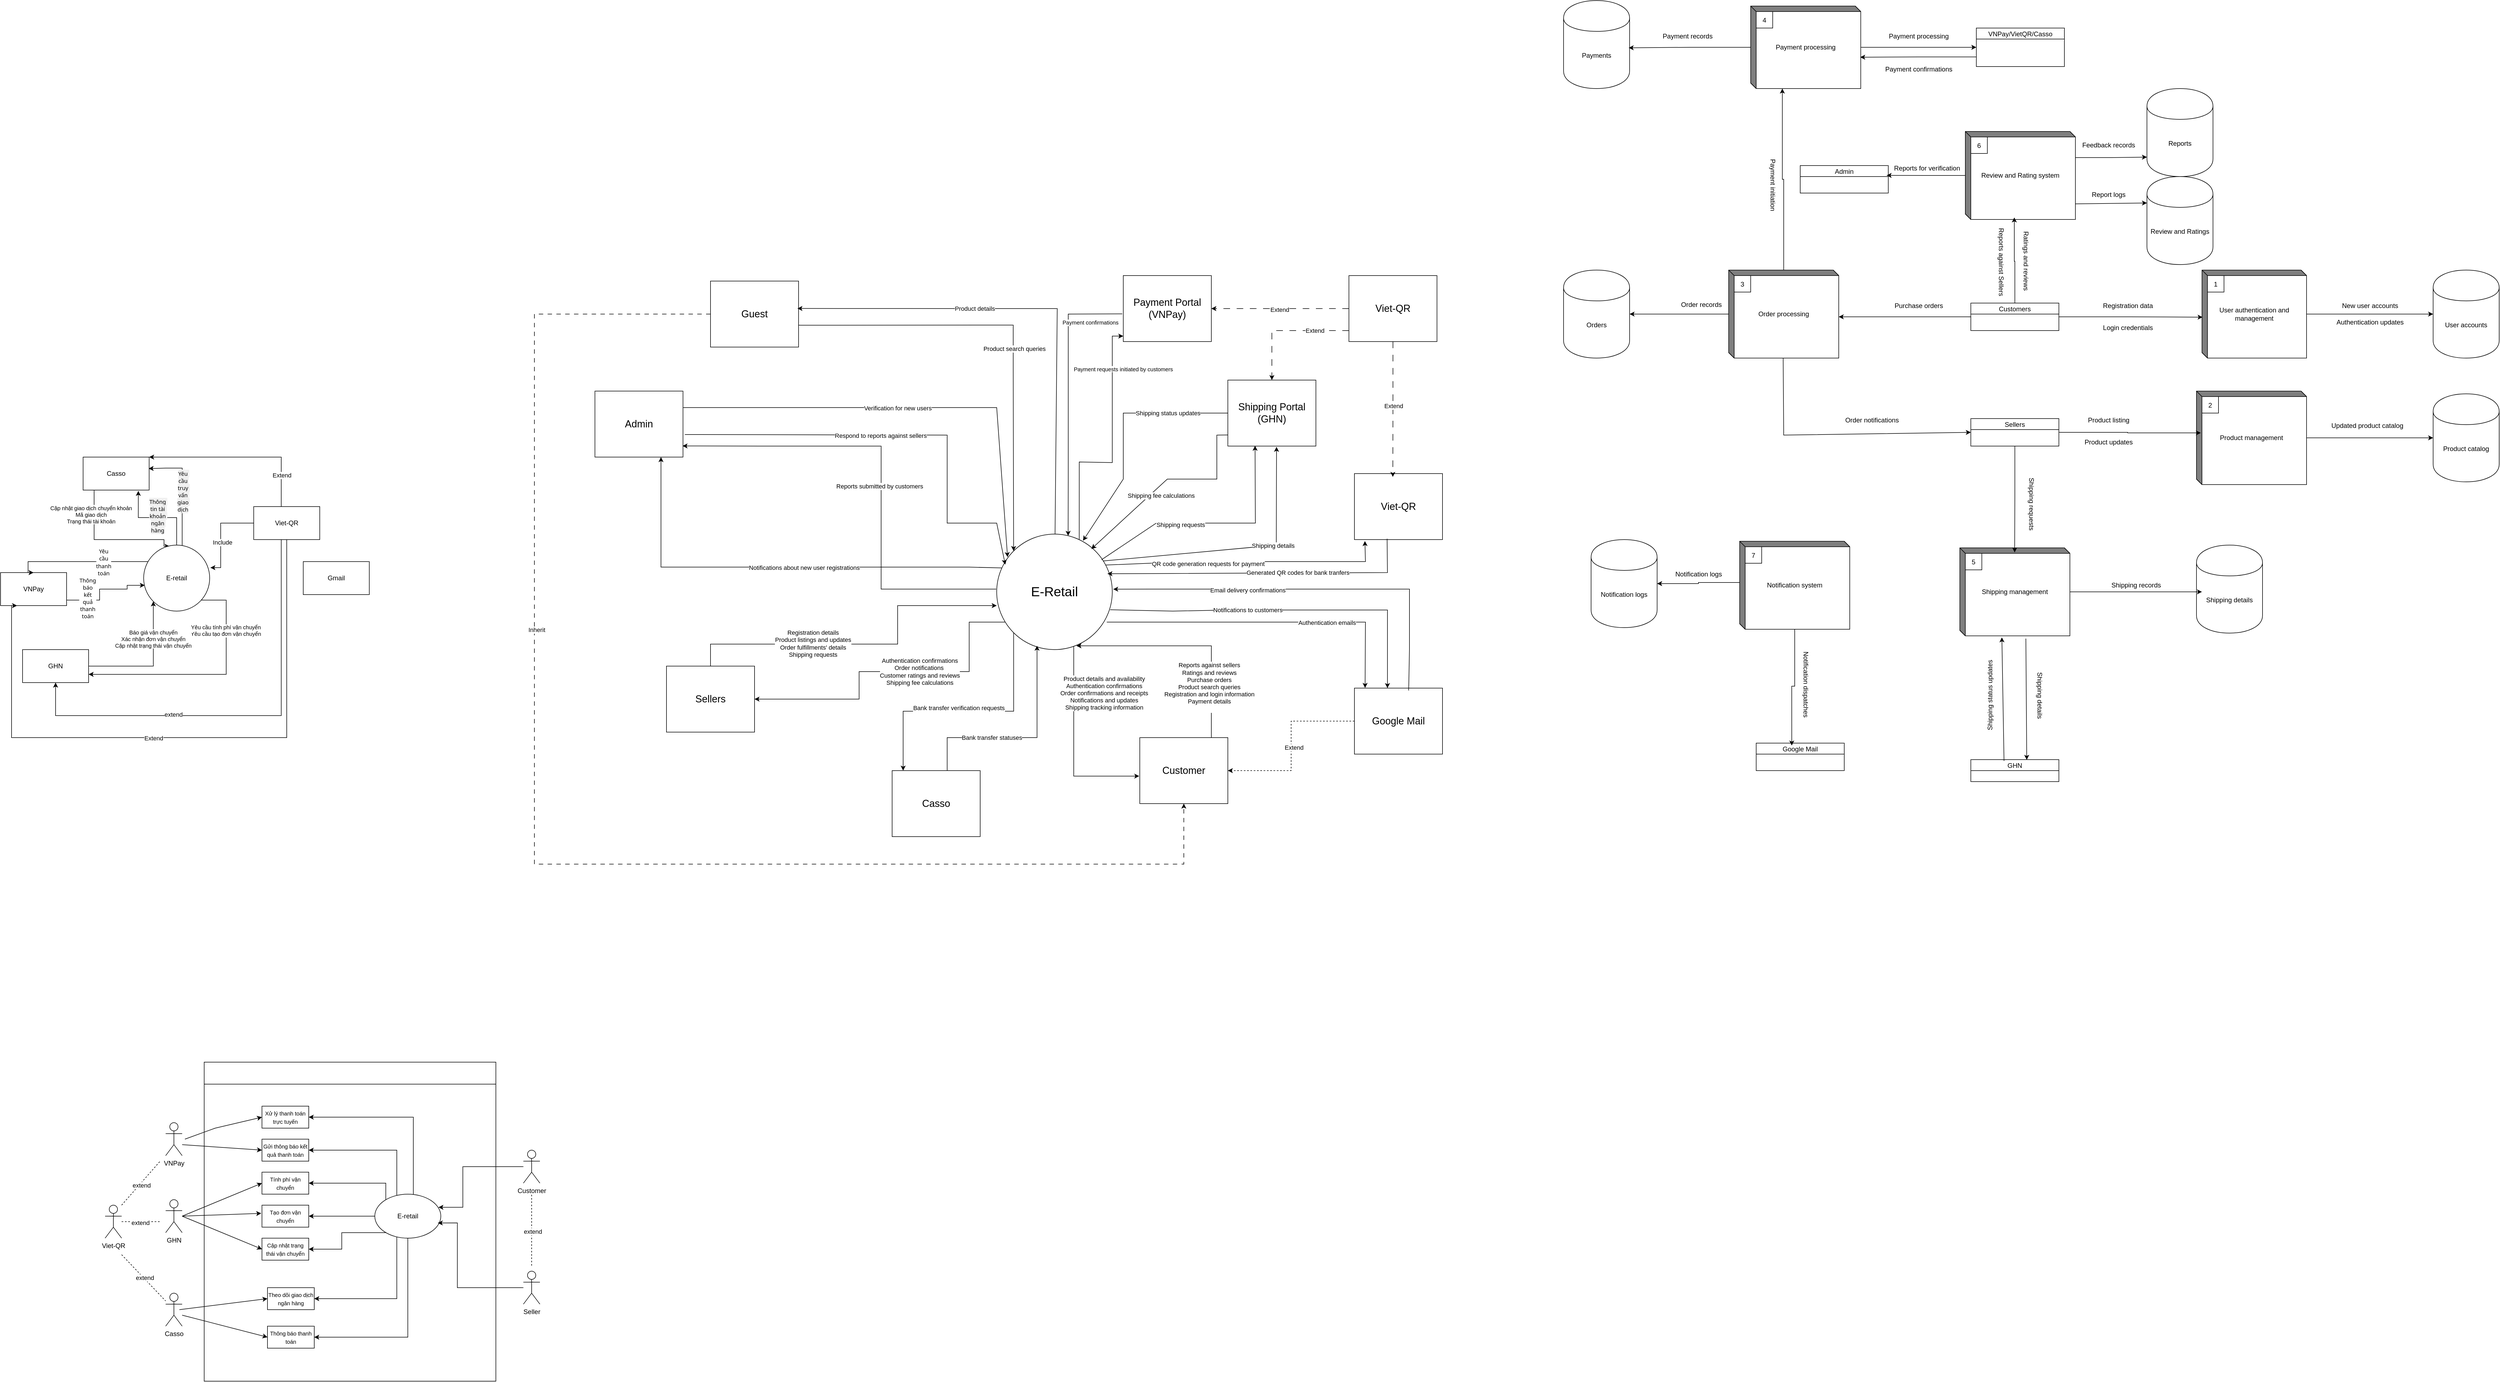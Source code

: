 <mxfile version="24.7.16">
  <diagram name="Trang-1" id="X9ewoZmMgQ7KVY2cLRxI">
    <mxGraphModel dx="4392" dy="4291" grid="1" gridSize="10" guides="1" tooltips="1" connect="1" arrows="1" fold="1" page="1" pageScale="1" pageWidth="827" pageHeight="1169" math="0" shadow="0">
      <root>
        <mxCell id="0" />
        <mxCell id="1" parent="0" />
        <mxCell id="kdyz-Y7orx3vrby394lm-9" style="edgeStyle=orthogonalEdgeStyle;rounded=0;orthogonalLoop=1;jettySize=auto;html=1;entryX=0.392;entryY=0.018;entryDx=0;entryDy=0;entryPerimeter=0;" parent="1" source="kdyz-Y7orx3vrby394lm-2" target="kdyz-Y7orx3vrby394lm-4" edge="1">
          <mxGeometry relative="1" as="geometry">
            <mxPoint x="60" y="-300" as="targetPoint" />
            <Array as="points">
              <mxPoint x="-30" y="-290" />
              <mxPoint x="97" y="-290" />
            </Array>
          </mxGeometry>
        </mxCell>
        <mxCell id="kdyz-Y7orx3vrby394lm-18" value="Cập nhật giao dịch chuyển khoản&#xa;Mã giao dịch&#xa;Trạng thái tài khoản&#xa;" style="edgeLabel;align=center;verticalAlign=middle;resizable=0;points=[];horizontal=1;spacingLeft=0;container=0;spacingTop=0;textDirection=ltr;rotation=0;spacing=0;fontSize=10;" parent="kdyz-Y7orx3vrby394lm-9" vertex="1" connectable="0">
          <mxGeometry relative="1" as="geometry">
            <mxPoint x="-35" y="-40" as="offset" />
          </mxGeometry>
        </mxCell>
        <mxCell id="kdyz-Y7orx3vrby394lm-2" value="Casso" style="rounded=0;whiteSpace=wrap;html=1;" parent="1" vertex="1">
          <mxGeometry x="-50" y="-440" width="120" height="60" as="geometry" />
        </mxCell>
        <mxCell id="kdyz-Y7orx3vrby394lm-8" style="edgeStyle=orthogonalEdgeStyle;rounded=0;orthogonalLoop=1;jettySize=auto;html=1;entryX=0.018;entryY=0.609;entryDx=0;entryDy=0;entryPerimeter=0;" parent="1" source="kdyz-Y7orx3vrby394lm-3" target="kdyz-Y7orx3vrby394lm-4" edge="1">
          <mxGeometry relative="1" as="geometry">
            <Array as="points">
              <mxPoint x="-20" y="-180" />
              <mxPoint x="-20" y="-200" />
              <mxPoint x="30" y="-200" />
              <mxPoint x="30" y="-207" />
            </Array>
          </mxGeometry>
        </mxCell>
        <mxCell id="kdyz-Y7orx3vrby394lm-12" value="&lt;span style=&quot;font-family: &amp;quot;Placeholder Font&amp;quot;, &amp;quot;Segoe UI Historic&amp;quot;, &amp;quot;Segoe UI&amp;quot;, Helvetica, Arial, sans-serif; font-size: 10px; text-align: start; white-space: pre-wrap;&quot;&gt;Thông báo kết quả thanh toán&lt;/span&gt;" style="edgeLabel;html=1;align=center;verticalAlign=middle;resizable=0;points=[];labelBackgroundColor=default;fontSize=10;" parent="kdyz-Y7orx3vrby394lm-8" vertex="1" connectable="0">
          <mxGeometry x="-0.55" y="4" relative="1" as="geometry">
            <mxPoint as="offset" />
          </mxGeometry>
        </mxCell>
        <mxCell id="kdyz-Y7orx3vrby394lm-3" value="VNPay" style="rounded=0;whiteSpace=wrap;html=1;" parent="1" vertex="1">
          <mxGeometry x="-200" y="-230" width="120" height="60" as="geometry" />
        </mxCell>
        <mxCell id="kdyz-Y7orx3vrby394lm-16" style="edgeStyle=orthogonalEdgeStyle;rounded=0;orthogonalLoop=1;jettySize=auto;html=1;entryX=0.5;entryY=0;entryDx=0;entryDy=0;" parent="1" source="kdyz-Y7orx3vrby394lm-4" target="kdyz-Y7orx3vrby394lm-3" edge="1">
          <mxGeometry relative="1" as="geometry">
            <Array as="points">
              <mxPoint x="-150" y="-250" />
            </Array>
          </mxGeometry>
        </mxCell>
        <mxCell id="kdyz-Y7orx3vrby394lm-17" value="&lt;span style=&quot;font-family: &amp;quot;Placeholder Font&amp;quot;, &amp;quot;Segoe UI Historic&amp;quot;, &amp;quot;Segoe UI&amp;quot;, Helvetica, Arial, sans-serif; text-align: start; white-space: pre-wrap; font-size: 10px;&quot;&gt;Yêu cầu thanh toán&lt;/span&gt;" style="edgeLabel;html=1;align=center;verticalAlign=middle;resizable=0;points=[];labelBackgroundColor=default;" parent="kdyz-Y7orx3vrby394lm-16" vertex="1" connectable="0">
          <mxGeometry x="-0.348" y="1" relative="1" as="geometry">
            <mxPoint as="offset" />
          </mxGeometry>
        </mxCell>
        <mxCell id="kdyz-Y7orx3vrby394lm-19" style="edgeStyle=orthogonalEdgeStyle;rounded=0;orthogonalLoop=1;jettySize=auto;html=1;entryX=0.992;entryY=0.348;entryDx=0;entryDy=0;entryPerimeter=0;" parent="1" source="kdyz-Y7orx3vrby394lm-4" target="kdyz-Y7orx3vrby394lm-2" edge="1">
          <mxGeometry relative="1" as="geometry">
            <Array as="points">
              <mxPoint x="130" y="-420" />
              <mxPoint x="100" y="-420" />
              <mxPoint x="69" y="-419" />
            </Array>
          </mxGeometry>
        </mxCell>
        <mxCell id="kdyz-Y7orx3vrby394lm-20" value="&lt;span style=&quot;font-family: &amp;quot;Placeholder Font&amp;quot;, &amp;quot;Segoe UI Historic&amp;quot;, &amp;quot;Segoe UI&amp;quot;, Helvetica, Arial, sans-serif; font-size: 10px; text-align: start; white-space: pre-wrap; background-color: rgb(240, 240, 240);&quot;&gt;Yêu cầu truy vấn giao dịch&lt;/span&gt;" style="edgeLabel;html=1;align=center;verticalAlign=middle;resizable=0;points=[];fontSize=10;" parent="kdyz-Y7orx3vrby394lm-19" vertex="1" connectable="0">
          <mxGeometry x="-0.014" y="-1" relative="1" as="geometry">
            <mxPoint as="offset" />
          </mxGeometry>
        </mxCell>
        <mxCell id="kdyz-Y7orx3vrby394lm-23" style="edgeStyle=orthogonalEdgeStyle;rounded=0;orthogonalLoop=1;jettySize=auto;html=1;entryX=1;entryY=0.75;entryDx=0;entryDy=0;" parent="1" source="kdyz-Y7orx3vrby394lm-4" target="kdyz-Y7orx3vrby394lm-7" edge="1">
          <mxGeometry relative="1" as="geometry">
            <Array as="points">
              <mxPoint x="210" y="-180" />
              <mxPoint x="210" y="-45" />
            </Array>
          </mxGeometry>
        </mxCell>
        <mxCell id="kdyz-Y7orx3vrby394lm-24" value="Yêu cầu tính phí vận chuyển&lt;br style=&quot;padding: 0px; margin: 0px; font-size: 10px;&quot;&gt;Yêu cầu tạo đơn vận chuyển" style="edgeLabel;html=1;align=center;verticalAlign=middle;resizable=0;points=[];fontSize=10;" parent="kdyz-Y7orx3vrby394lm-23" vertex="1" connectable="0">
          <mxGeometry x="-0.429" y="-1" relative="1" as="geometry">
            <mxPoint y="-23" as="offset" />
          </mxGeometry>
        </mxCell>
        <mxCell id="kdyz-Y7orx3vrby394lm-4" value="E-retail" style="ellipse;whiteSpace=wrap;html=1;aspect=fixed;" parent="1" vertex="1">
          <mxGeometry x="60" y="-280" width="120" height="120" as="geometry" />
        </mxCell>
        <mxCell id="kdyz-Y7orx3vrby394lm-25" style="edgeStyle=orthogonalEdgeStyle;rounded=0;orthogonalLoop=1;jettySize=auto;html=1;entryX=1;entryY=0;entryDx=0;entryDy=0;" parent="1" source="kdyz-Y7orx3vrby394lm-5" target="kdyz-Y7orx3vrby394lm-2" edge="1">
          <mxGeometry relative="1" as="geometry">
            <Array as="points">
              <mxPoint x="310" y="-440" />
            </Array>
          </mxGeometry>
        </mxCell>
        <mxCell id="kdyz-Y7orx3vrby394lm-28" value="Extend" style="edgeLabel;html=1;align=center;verticalAlign=middle;resizable=0;points=[];" parent="kdyz-Y7orx3vrby394lm-25" vertex="1" connectable="0">
          <mxGeometry x="-0.651" y="-1" relative="1" as="geometry">
            <mxPoint as="offset" />
          </mxGeometry>
        </mxCell>
        <mxCell id="kdyz-Y7orx3vrby394lm-26" style="edgeStyle=orthogonalEdgeStyle;rounded=0;orthogonalLoop=1;jettySize=auto;html=1;entryX=0.25;entryY=1;entryDx=0;entryDy=0;" parent="1" source="kdyz-Y7orx3vrby394lm-5" target="kdyz-Y7orx3vrby394lm-3" edge="1">
          <mxGeometry relative="1" as="geometry">
            <Array as="points">
              <mxPoint x="320" y="70" />
              <mxPoint x="-180" y="70" />
            </Array>
          </mxGeometry>
        </mxCell>
        <mxCell id="kdyz-Y7orx3vrby394lm-30" value="Extend" style="edgeLabel;html=1;align=center;verticalAlign=middle;resizable=0;points=[];" parent="kdyz-Y7orx3vrby394lm-26" vertex="1" connectable="0">
          <mxGeometry x="0.086" y="1" relative="1" as="geometry">
            <mxPoint as="offset" />
          </mxGeometry>
        </mxCell>
        <mxCell id="kdyz-Y7orx3vrby394lm-27" style="edgeStyle=orthogonalEdgeStyle;rounded=0;orthogonalLoop=1;jettySize=auto;html=1;entryX=0.5;entryY=1;entryDx=0;entryDy=0;" parent="1" source="kdyz-Y7orx3vrby394lm-5" target="kdyz-Y7orx3vrby394lm-7" edge="1">
          <mxGeometry relative="1" as="geometry">
            <Array as="points">
              <mxPoint x="310" y="30" />
              <mxPoint x="-100" y="30" />
            </Array>
          </mxGeometry>
        </mxCell>
        <mxCell id="kdyz-Y7orx3vrby394lm-29" value="extend" style="edgeLabel;html=1;align=center;verticalAlign=middle;resizable=0;points=[];" parent="kdyz-Y7orx3vrby394lm-27" vertex="1" connectable="0">
          <mxGeometry x="0.306" y="-2" relative="1" as="geometry">
            <mxPoint as="offset" />
          </mxGeometry>
        </mxCell>
        <mxCell id="kdyz-Y7orx3vrby394lm-5" value="Viet-QR" style="rounded=0;whiteSpace=wrap;html=1;" parent="1" vertex="1">
          <mxGeometry x="260" y="-350" width="120" height="60" as="geometry" />
        </mxCell>
        <mxCell id="kdyz-Y7orx3vrby394lm-6" value="Gmail" style="rounded=0;whiteSpace=wrap;html=1;" parent="1" vertex="1">
          <mxGeometry x="350" y="-250" width="120" height="60" as="geometry" />
        </mxCell>
        <mxCell id="kdyz-Y7orx3vrby394lm-11" style="edgeStyle=orthogonalEdgeStyle;rounded=0;orthogonalLoop=1;jettySize=auto;html=1;entryX=0;entryY=1;entryDx=0;entryDy=0;" parent="1" source="kdyz-Y7orx3vrby394lm-7" target="kdyz-Y7orx3vrby394lm-4" edge="1">
          <mxGeometry relative="1" as="geometry" />
        </mxCell>
        <mxCell id="kdyz-Y7orx3vrby394lm-22" value="Báo giá vận chuyển&#xa;Xác nhận đơn vận chuyển&#xa;Cập nhật trạng thái vận chuyển" style="edgeLabel;align=center;verticalAlign=middle;resizable=0;points=[];fontSize=10;" parent="kdyz-Y7orx3vrby394lm-11" vertex="1" connectable="0">
          <mxGeometry x="-0.502" y="-1" relative="1" as="geometry">
            <mxPoint x="59" y="-51" as="offset" />
          </mxGeometry>
        </mxCell>
        <mxCell id="kdyz-Y7orx3vrby394lm-7" value="GHN" style="rounded=0;whiteSpace=wrap;html=1;" parent="1" vertex="1">
          <mxGeometry x="-160" y="-90" width="120" height="60" as="geometry" />
        </mxCell>
        <mxCell id="kdyz-Y7orx3vrby394lm-13" style="edgeStyle=orthogonalEdgeStyle;rounded=0;orthogonalLoop=1;jettySize=auto;html=1;entryX=0.836;entryY=1.023;entryDx=0;entryDy=0;entryPerimeter=0;" parent="1" source="kdyz-Y7orx3vrby394lm-4" target="kdyz-Y7orx3vrby394lm-2" edge="1">
          <mxGeometry relative="1" as="geometry" />
        </mxCell>
        <mxCell id="kdyz-Y7orx3vrby394lm-14" value="&lt;span style=&quot;font-family: &amp;quot;Placeholder Font&amp;quot;, &amp;quot;Segoe UI Historic&amp;quot;, &amp;quot;Segoe UI&amp;quot;, Helvetica, Arial, sans-serif; text-align: start; white-space: pre-wrap; background-color: rgb(240, 240, 240); font-size: 10px;&quot;&gt;Thông tin tài khoản ngân hàng&lt;/span&gt;" style="edgeLabel;html=1;align=center;verticalAlign=middle;resizable=0;points=[];" parent="kdyz-Y7orx3vrby394lm-13" vertex="1" connectable="0">
          <mxGeometry x="0.018" y="-3" relative="1" as="geometry">
            <mxPoint as="offset" />
          </mxGeometry>
        </mxCell>
        <mxCell id="kdyz-Y7orx3vrby394lm-31" style="edgeStyle=orthogonalEdgeStyle;rounded=0;orthogonalLoop=1;jettySize=auto;html=1;entryX=1.01;entryY=0.342;entryDx=0;entryDy=0;entryPerimeter=0;" parent="1" source="kdyz-Y7orx3vrby394lm-5" target="kdyz-Y7orx3vrby394lm-4" edge="1">
          <mxGeometry relative="1" as="geometry">
            <Array as="points">
              <mxPoint x="200" y="-320" />
              <mxPoint x="200" y="-239" />
            </Array>
          </mxGeometry>
        </mxCell>
        <mxCell id="kdyz-Y7orx3vrby394lm-32" value="Include" style="edgeLabel;html=1;align=center;verticalAlign=middle;resizable=0;points=[];" parent="kdyz-Y7orx3vrby394lm-31" vertex="1" connectable="0">
          <mxGeometry x="0.19" y="3" relative="1" as="geometry">
            <mxPoint as="offset" />
          </mxGeometry>
        </mxCell>
        <mxCell id="kdyz-Y7orx3vrby394lm-35" value="GHN" style="shape=umlActor;verticalLabelPosition=bottom;verticalAlign=top;html=1;outlineConnect=0;" parent="1" vertex="1">
          <mxGeometry x="100" y="910" width="30" height="60" as="geometry" />
        </mxCell>
        <mxCell id="kdyz-Y7orx3vrby394lm-39" value="VNPay" style="shape=umlActor;verticalLabelPosition=bottom;verticalAlign=top;html=1;outlineConnect=0;" parent="1" vertex="1">
          <mxGeometry x="100" y="770" width="30" height="60" as="geometry" />
        </mxCell>
        <mxCell id="kdyz-Y7orx3vrby394lm-40" value="Casso" style="shape=umlActor;verticalLabelPosition=bottom;verticalAlign=top;html=1;outlineConnect=0;" parent="1" vertex="1">
          <mxGeometry x="100" y="1080" width="30" height="60" as="geometry" />
        </mxCell>
        <mxCell id="kdyz-Y7orx3vrby394lm-42" value="" style="rounded=0;whiteSpace=wrap;html=1;movable=1;resizable=1;rotatable=1;deletable=1;editable=1;locked=0;connectable=1;" parent="1" vertex="1">
          <mxGeometry x="170" y="660" width="530" height="580" as="geometry" />
        </mxCell>
        <mxCell id="gt4OIrGtHVkTJuaFshQg-2" value="Viet-QR" style="shape=umlActor;verticalLabelPosition=bottom;verticalAlign=top;html=1;outlineConnect=0;" vertex="1" parent="1">
          <mxGeometry x="-10" y="920" width="30" height="60" as="geometry" />
        </mxCell>
        <mxCell id="gt4OIrGtHVkTJuaFshQg-8" value="&lt;font style=&quot;font-size: 10px;&quot;&gt;Xử lý thanh toán trực tuyến&lt;/font&gt;" style="rounded=0;whiteSpace=wrap;html=1;" vertex="1" parent="1">
          <mxGeometry x="275" y="740" width="85" height="40" as="geometry" />
        </mxCell>
        <mxCell id="gt4OIrGtHVkTJuaFshQg-11" value="&lt;font style=&quot;font-size: 10px;&quot;&gt;Gửi thông báo kết quả thanh toán&lt;/font&gt;" style="rounded=0;whiteSpace=wrap;html=1;" vertex="1" parent="1">
          <mxGeometry x="275" y="800" width="85" height="40" as="geometry" />
        </mxCell>
        <mxCell id="gt4OIrGtHVkTJuaFshQg-14" value="" style="endArrow=classic;html=1;rounded=0;entryX=0;entryY=0.5;entryDx=0;entryDy=0;" edge="1" parent="1" target="gt4OIrGtHVkTJuaFshQg-8">
          <mxGeometry width="50" height="50" relative="1" as="geometry">
            <mxPoint x="135" y="800" as="sourcePoint" />
            <mxPoint x="185" y="750" as="targetPoint" />
            <Array as="points">
              <mxPoint x="190" y="780" />
            </Array>
          </mxGeometry>
        </mxCell>
        <mxCell id="gt4OIrGtHVkTJuaFshQg-15" value="" style="endArrow=classic;html=1;rounded=0;entryX=0;entryY=0.5;entryDx=0;entryDy=0;" edge="1" parent="1" target="gt4OIrGtHVkTJuaFshQg-11">
          <mxGeometry width="50" height="50" relative="1" as="geometry">
            <mxPoint x="130" y="810" as="sourcePoint" />
            <mxPoint x="200" y="830" as="targetPoint" />
          </mxGeometry>
        </mxCell>
        <mxCell id="gt4OIrGtHVkTJuaFshQg-16" value="&lt;font style=&quot;font-size: 10px;&quot;&gt;Cập nhật trạng thái vận chuyển&lt;/font&gt;" style="rounded=0;whiteSpace=wrap;html=1;" vertex="1" parent="1">
          <mxGeometry x="275" y="980" width="85" height="40" as="geometry" />
        </mxCell>
        <mxCell id="gt4OIrGtHVkTJuaFshQg-17" value="&lt;font style=&quot;font-size: 10px;&quot;&gt;Tạo đơn vận chuyển&lt;/font&gt;" style="rounded=0;whiteSpace=wrap;html=1;" vertex="1" parent="1">
          <mxGeometry x="275" y="920" width="85" height="40" as="geometry" />
        </mxCell>
        <mxCell id="gt4OIrGtHVkTJuaFshQg-18" value="&lt;font style=&quot;font-size: 10px;&quot;&gt;Tính phí vận chuyển&lt;/font&gt;" style="rounded=0;whiteSpace=wrap;html=1;" vertex="1" parent="1">
          <mxGeometry x="275" y="860" width="85" height="40" as="geometry" />
        </mxCell>
        <mxCell id="gt4OIrGtHVkTJuaFshQg-22" value="" style="rounded=0;whiteSpace=wrap;html=1;" vertex="1" parent="1">
          <mxGeometry x="170" y="660" width="530" height="40" as="geometry" />
        </mxCell>
        <mxCell id="gt4OIrGtHVkTJuaFshQg-23" value="&lt;font style=&quot;font-size: 10px;&quot;&gt;Thông báo thanh toán&lt;/font&gt;" style="rounded=0;whiteSpace=wrap;html=1;" vertex="1" parent="1">
          <mxGeometry x="285" y="1140" width="85" height="40" as="geometry" />
        </mxCell>
        <mxCell id="gt4OIrGtHVkTJuaFshQg-24" value="&lt;font style=&quot;font-size: 10px;&quot;&gt;Theo dõi giao dịch ngân hàng&lt;/font&gt;" style="rounded=0;whiteSpace=wrap;html=1;" vertex="1" parent="1">
          <mxGeometry x="285" y="1070" width="85" height="40" as="geometry" />
        </mxCell>
        <mxCell id="gt4OIrGtHVkTJuaFshQg-27" value="" style="endArrow=classic;html=1;rounded=0;entryX=0;entryY=0.5;entryDx=0;entryDy=0;" edge="1" parent="1" target="gt4OIrGtHVkTJuaFshQg-16">
          <mxGeometry width="50" height="50" relative="1" as="geometry">
            <mxPoint x="130" y="940" as="sourcePoint" />
            <mxPoint x="230" y="950" as="targetPoint" />
          </mxGeometry>
        </mxCell>
        <mxCell id="gt4OIrGtHVkTJuaFshQg-28" value="" style="endArrow=classic;html=1;rounded=0;entryX=-0.016;entryY=0.372;entryDx=0;entryDy=0;entryPerimeter=0;" edge="1" parent="1" target="gt4OIrGtHVkTJuaFshQg-17">
          <mxGeometry width="50" height="50" relative="1" as="geometry">
            <mxPoint x="130" y="940" as="sourcePoint" />
            <mxPoint x="230" y="920" as="targetPoint" />
          </mxGeometry>
        </mxCell>
        <mxCell id="gt4OIrGtHVkTJuaFshQg-29" value="" style="endArrow=classic;html=1;rounded=0;entryX=0;entryY=0.5;entryDx=0;entryDy=0;" edge="1" parent="1" target="gt4OIrGtHVkTJuaFshQg-18">
          <mxGeometry width="50" height="50" relative="1" as="geometry">
            <mxPoint x="130" y="940" as="sourcePoint" />
            <mxPoint x="180" y="890" as="targetPoint" />
          </mxGeometry>
        </mxCell>
        <mxCell id="gt4OIrGtHVkTJuaFshQg-30" value="" style="endArrow=classic;html=1;rounded=0;entryX=0;entryY=0.5;entryDx=0;entryDy=0;" edge="1" parent="1" target="gt4OIrGtHVkTJuaFshQg-23">
          <mxGeometry width="50" height="50" relative="1" as="geometry">
            <mxPoint x="130" y="1120" as="sourcePoint" />
            <mxPoint x="220" y="1120" as="targetPoint" />
          </mxGeometry>
        </mxCell>
        <mxCell id="gt4OIrGtHVkTJuaFshQg-31" value="" style="endArrow=classic;html=1;rounded=0;entryX=0;entryY=0.5;entryDx=0;entryDy=0;" edge="1" parent="1" target="gt4OIrGtHVkTJuaFshQg-24">
          <mxGeometry width="50" height="50" relative="1" as="geometry">
            <mxPoint x="125" y="1110" as="sourcePoint" />
            <mxPoint x="175" y="1060" as="targetPoint" />
          </mxGeometry>
        </mxCell>
        <mxCell id="gt4OIrGtHVkTJuaFshQg-36" value="" style="endArrow=none;dashed=1;html=1;rounded=0;" edge="1" parent="1">
          <mxGeometry width="50" height="50" relative="1" as="geometry">
            <mxPoint x="20" y="920" as="sourcePoint" />
            <mxPoint x="90" y="840" as="targetPoint" />
          </mxGeometry>
        </mxCell>
        <mxCell id="gt4OIrGtHVkTJuaFshQg-39" value="extend" style="edgeLabel;html=1;align=center;verticalAlign=middle;resizable=0;points=[];" vertex="1" connectable="0" parent="gt4OIrGtHVkTJuaFshQg-36">
          <mxGeometry x="-0.037" y="-3" relative="1" as="geometry">
            <mxPoint as="offset" />
          </mxGeometry>
        </mxCell>
        <mxCell id="gt4OIrGtHVkTJuaFshQg-37" value="" style="endArrow=none;dashed=1;html=1;rounded=0;" edge="1" parent="1">
          <mxGeometry width="50" height="50" relative="1" as="geometry">
            <mxPoint x="20" y="950" as="sourcePoint" />
            <mxPoint x="90" y="950" as="targetPoint" />
          </mxGeometry>
        </mxCell>
        <mxCell id="gt4OIrGtHVkTJuaFshQg-40" value="extend" style="edgeLabel;html=1;align=center;verticalAlign=middle;resizable=0;points=[];" vertex="1" connectable="0" parent="gt4OIrGtHVkTJuaFshQg-37">
          <mxGeometry x="-0.037" y="-2" relative="1" as="geometry">
            <mxPoint as="offset" />
          </mxGeometry>
        </mxCell>
        <mxCell id="gt4OIrGtHVkTJuaFshQg-38" value="" style="endArrow=none;dashed=1;html=1;rounded=0;" edge="1" parent="1" target="kdyz-Y7orx3vrby394lm-40">
          <mxGeometry width="50" height="50" relative="1" as="geometry">
            <mxPoint x="20" y="1010" as="sourcePoint" />
            <mxPoint x="70" y="960" as="targetPoint" />
          </mxGeometry>
        </mxCell>
        <mxCell id="gt4OIrGtHVkTJuaFshQg-41" value="extend" style="edgeLabel;html=1;align=center;verticalAlign=middle;resizable=0;points=[];" vertex="1" connectable="0" parent="gt4OIrGtHVkTJuaFshQg-38">
          <mxGeometry x="0.014" y="1" relative="1" as="geometry">
            <mxPoint as="offset" />
          </mxGeometry>
        </mxCell>
        <mxCell id="gt4OIrGtHVkTJuaFshQg-43" style="edgeStyle=orthogonalEdgeStyle;rounded=0;orthogonalLoop=1;jettySize=auto;html=1;entryX=1;entryY=0.5;entryDx=0;entryDy=0;" edge="1" parent="1" source="gt4OIrGtHVkTJuaFshQg-42" target="gt4OIrGtHVkTJuaFshQg-8">
          <mxGeometry relative="1" as="geometry">
            <Array as="points">
              <mxPoint x="550" y="760" />
            </Array>
          </mxGeometry>
        </mxCell>
        <mxCell id="gt4OIrGtHVkTJuaFshQg-44" style="edgeStyle=orthogonalEdgeStyle;rounded=0;orthogonalLoop=1;jettySize=auto;html=1;entryX=1;entryY=0.5;entryDx=0;entryDy=0;" edge="1" parent="1" source="gt4OIrGtHVkTJuaFshQg-42" target="gt4OIrGtHVkTJuaFshQg-11">
          <mxGeometry relative="1" as="geometry">
            <Array as="points">
              <mxPoint x="520" y="820" />
            </Array>
          </mxGeometry>
        </mxCell>
        <mxCell id="gt4OIrGtHVkTJuaFshQg-45" style="edgeStyle=orthogonalEdgeStyle;rounded=0;orthogonalLoop=1;jettySize=auto;html=1;entryX=1;entryY=0.5;entryDx=0;entryDy=0;" edge="1" parent="1" source="gt4OIrGtHVkTJuaFshQg-42" target="gt4OIrGtHVkTJuaFshQg-18">
          <mxGeometry relative="1" as="geometry">
            <Array as="points">
              <mxPoint x="500" y="880" />
            </Array>
          </mxGeometry>
        </mxCell>
        <mxCell id="gt4OIrGtHVkTJuaFshQg-46" style="edgeStyle=orthogonalEdgeStyle;rounded=0;orthogonalLoop=1;jettySize=auto;html=1;entryX=1;entryY=0.5;entryDx=0;entryDy=0;" edge="1" parent="1" source="gt4OIrGtHVkTJuaFshQg-42" target="gt4OIrGtHVkTJuaFshQg-17">
          <mxGeometry relative="1" as="geometry">
            <Array as="points">
              <mxPoint x="450" y="940" />
              <mxPoint x="450" y="940" />
            </Array>
          </mxGeometry>
        </mxCell>
        <mxCell id="gt4OIrGtHVkTJuaFshQg-47" style="edgeStyle=orthogonalEdgeStyle;rounded=0;orthogonalLoop=1;jettySize=auto;html=1;entryX=1;entryY=0.5;entryDx=0;entryDy=0;" edge="1" parent="1" source="gt4OIrGtHVkTJuaFshQg-42" target="gt4OIrGtHVkTJuaFshQg-16">
          <mxGeometry relative="1" as="geometry">
            <Array as="points">
              <mxPoint x="420" y="970" />
              <mxPoint x="420" y="1000" />
            </Array>
          </mxGeometry>
        </mxCell>
        <mxCell id="gt4OIrGtHVkTJuaFshQg-49" style="edgeStyle=orthogonalEdgeStyle;rounded=0;orthogonalLoop=1;jettySize=auto;html=1;entryX=1;entryY=0.5;entryDx=0;entryDy=0;" edge="1" parent="1" source="gt4OIrGtHVkTJuaFshQg-42" target="gt4OIrGtHVkTJuaFshQg-24">
          <mxGeometry relative="1" as="geometry">
            <Array as="points">
              <mxPoint x="520" y="1090" />
            </Array>
          </mxGeometry>
        </mxCell>
        <mxCell id="gt4OIrGtHVkTJuaFshQg-50" style="edgeStyle=orthogonalEdgeStyle;rounded=0;orthogonalLoop=1;jettySize=auto;html=1;entryX=1;entryY=0.5;entryDx=0;entryDy=0;" edge="1" parent="1" source="gt4OIrGtHVkTJuaFshQg-42" target="gt4OIrGtHVkTJuaFshQg-23">
          <mxGeometry relative="1" as="geometry">
            <Array as="points">
              <mxPoint x="540" y="1160" />
            </Array>
          </mxGeometry>
        </mxCell>
        <mxCell id="gt4OIrGtHVkTJuaFshQg-42" value="E-retail" style="ellipse;whiteSpace=wrap;html=1;" vertex="1" parent="1">
          <mxGeometry x="480" y="900" width="120" height="80" as="geometry" />
        </mxCell>
        <mxCell id="gt4OIrGtHVkTJuaFshQg-51" value="Customer" style="shape=umlActor;verticalLabelPosition=bottom;verticalAlign=top;html=1;outlineConnect=0;" vertex="1" parent="1">
          <mxGeometry x="750" y="820" width="30" height="60" as="geometry" />
        </mxCell>
        <mxCell id="gt4OIrGtHVkTJuaFshQg-52" value="Seller" style="shape=umlActor;verticalLabelPosition=bottom;verticalAlign=top;html=1;outlineConnect=0;" vertex="1" parent="1">
          <mxGeometry x="750" y="1040" width="30" height="60" as="geometry" />
        </mxCell>
        <mxCell id="gt4OIrGtHVkTJuaFshQg-53" style="edgeStyle=orthogonalEdgeStyle;rounded=0;orthogonalLoop=1;jettySize=auto;html=1;entryX=0.954;entryY=0.654;entryDx=0;entryDy=0;entryPerimeter=0;" edge="1" parent="1" source="gt4OIrGtHVkTJuaFshQg-52" target="gt4OIrGtHVkTJuaFshQg-42">
          <mxGeometry relative="1" as="geometry">
            <Array as="points">
              <mxPoint x="630" y="1070" />
              <mxPoint x="630" y="952" />
            </Array>
          </mxGeometry>
        </mxCell>
        <mxCell id="gt4OIrGtHVkTJuaFshQg-54" style="edgeStyle=orthogonalEdgeStyle;rounded=0;orthogonalLoop=1;jettySize=auto;html=1;entryX=0.963;entryY=0.299;entryDx=0;entryDy=0;entryPerimeter=0;" edge="1" parent="1" source="gt4OIrGtHVkTJuaFshQg-51" target="gt4OIrGtHVkTJuaFshQg-42">
          <mxGeometry relative="1" as="geometry">
            <Array as="points">
              <mxPoint x="640" y="850" />
              <mxPoint x="640" y="924" />
            </Array>
          </mxGeometry>
        </mxCell>
        <mxCell id="gt4OIrGtHVkTJuaFshQg-55" value="" style="endArrow=none;dashed=1;html=1;rounded=0;" edge="1" parent="1">
          <mxGeometry width="50" height="50" relative="1" as="geometry">
            <mxPoint x="765" y="1030" as="sourcePoint" />
            <mxPoint x="765" y="900" as="targetPoint" />
          </mxGeometry>
        </mxCell>
        <mxCell id="gt4OIrGtHVkTJuaFshQg-56" value="extend" style="edgeLabel;html=1;align=center;verticalAlign=middle;resizable=0;points=[];" vertex="1" connectable="0" parent="gt4OIrGtHVkTJuaFshQg-55">
          <mxGeometry x="-0.037" y="-2" relative="1" as="geometry">
            <mxPoint as="offset" />
          </mxGeometry>
        </mxCell>
        <mxCell id="gt4OIrGtHVkTJuaFshQg-57" style="edgeStyle=orthogonalEdgeStyle;rounded=0;orthogonalLoop=1;jettySize=auto;html=1;entryX=1;entryY=0.5;entryDx=0;entryDy=0;" edge="1" parent="1" source="gt4OIrGtHVkTJuaFshQg-59" target="gt4OIrGtHVkTJuaFshQg-69">
          <mxGeometry relative="1" as="geometry">
            <Array as="points">
              <mxPoint x="1560" y="-140" />
              <mxPoint x="1560" y="-50" />
              <mxPoint x="1360" y="-50" />
              <mxPoint x="1360" />
            </Array>
          </mxGeometry>
        </mxCell>
        <mxCell id="gt4OIrGtHVkTJuaFshQg-58" value="&lt;div&gt;Authentication confirmations&lt;/div&gt;&lt;div&gt;Order notifications&amp;nbsp;&lt;/div&gt;&lt;div&gt;Customer ratings and reviews&lt;/div&gt;&lt;div&gt;Shipping fee calculations&lt;/div&gt;" style="edgeLabel;html=1;align=center;verticalAlign=middle;resizable=0;points=[];" vertex="1" connectable="0" parent="gt4OIrGtHVkTJuaFshQg-57">
          <mxGeometry x="-0.275" y="-1" relative="1" as="geometry">
            <mxPoint x="-30" y="1" as="offset" />
          </mxGeometry>
        </mxCell>
        <mxCell id="gt4OIrGtHVkTJuaFshQg-59" value="&lt;font style=&quot;font-size: 24px;&quot;&gt;E-Retail&lt;/font&gt;" style="ellipse;whiteSpace=wrap;html=1;aspect=fixed;" vertex="1" parent="1">
          <mxGeometry x="1610" y="-300" width="210" height="210" as="geometry" />
        </mxCell>
        <mxCell id="gt4OIrGtHVkTJuaFshQg-60" value="&lt;font style=&quot;font-size: 18px;&quot;&gt;Admin&lt;/font&gt;" style="rounded=0;whiteSpace=wrap;html=1;" vertex="1" parent="1">
          <mxGeometry x="880" y="-560" width="160" height="120" as="geometry" />
        </mxCell>
        <mxCell id="gt4OIrGtHVkTJuaFshQg-61" value="" style="endArrow=classic;html=1;rounded=0;exitX=1;exitY=0.25;exitDx=0;exitDy=0;entryX=0.094;entryY=0.199;entryDx=0;entryDy=0;entryPerimeter=0;" edge="1" parent="1" source="gt4OIrGtHVkTJuaFshQg-60" target="gt4OIrGtHVkTJuaFshQg-59">
          <mxGeometry width="50" height="50" relative="1" as="geometry">
            <mxPoint x="1520" y="-210" as="sourcePoint" />
            <mxPoint x="1570" y="-260" as="targetPoint" />
            <Array as="points">
              <mxPoint x="1400" y="-530" />
              <mxPoint x="1610" y="-530" />
            </Array>
          </mxGeometry>
        </mxCell>
        <mxCell id="gt4OIrGtHVkTJuaFshQg-62" value="Verification for new users" style="edgeLabel;html=1;align=center;verticalAlign=middle;resizable=0;points=[];" vertex="1" connectable="0" parent="gt4OIrGtHVkTJuaFshQg-61">
          <mxGeometry x="-0.074" y="-1" relative="1" as="geometry">
            <mxPoint as="offset" />
          </mxGeometry>
        </mxCell>
        <mxCell id="gt4OIrGtHVkTJuaFshQg-63" value="" style="endArrow=classic;html=1;rounded=0;exitX=1.021;exitY=0.658;exitDx=0;exitDy=0;exitPerimeter=0;entryX=0.074;entryY=0.264;entryDx=0;entryDy=0;entryPerimeter=0;" edge="1" parent="1" source="gt4OIrGtHVkTJuaFshQg-60" target="gt4OIrGtHVkTJuaFshQg-59">
          <mxGeometry width="50" height="50" relative="1" as="geometry">
            <mxPoint x="1600" y="-210" as="sourcePoint" />
            <mxPoint x="1650" y="-260" as="targetPoint" />
            <Array as="points">
              <mxPoint x="1520" y="-480" />
              <mxPoint x="1520" y="-320" />
              <mxPoint x="1610" y="-320" />
            </Array>
          </mxGeometry>
        </mxCell>
        <mxCell id="gt4OIrGtHVkTJuaFshQg-64" value="Respond to reports against sellers" style="edgeLabel;html=1;align=center;verticalAlign=middle;resizable=0;points=[];" vertex="1" connectable="0" parent="gt4OIrGtHVkTJuaFshQg-63">
          <mxGeometry x="-0.115" y="-1" relative="1" as="geometry">
            <mxPoint as="offset" />
          </mxGeometry>
        </mxCell>
        <mxCell id="gt4OIrGtHVkTJuaFshQg-65" value="" style="endArrow=classic;html=1;rounded=0;exitX=0.045;exitY=0.293;exitDx=0;exitDy=0;exitPerimeter=0;" edge="1" parent="1" source="gt4OIrGtHVkTJuaFshQg-59">
          <mxGeometry width="50" height="50" relative="1" as="geometry">
            <mxPoint x="1500" y="-320" as="sourcePoint" />
            <mxPoint x="1000" y="-440" as="targetPoint" />
            <Array as="points">
              <mxPoint x="1560" y="-240" />
              <mxPoint x="1320" y="-240" />
              <mxPoint x="1000" y="-240" />
            </Array>
          </mxGeometry>
        </mxCell>
        <mxCell id="gt4OIrGtHVkTJuaFshQg-66" value="Notifications about new user registrations" style="edgeLabel;html=1;align=center;verticalAlign=middle;resizable=0;points=[];" vertex="1" connectable="0" parent="gt4OIrGtHVkTJuaFshQg-65">
          <mxGeometry x="-0.123" y="1" relative="1" as="geometry">
            <mxPoint as="offset" />
          </mxGeometry>
        </mxCell>
        <mxCell id="gt4OIrGtHVkTJuaFshQg-67" value="" style="endArrow=classic;html=1;rounded=0;entryX=0.995;entryY=0.831;entryDx=0;entryDy=0;entryPerimeter=0;" edge="1" parent="1" target="gt4OIrGtHVkTJuaFshQg-60">
          <mxGeometry width="50" height="50" relative="1" as="geometry">
            <mxPoint x="1609" y="-200" as="sourcePoint" />
            <mxPoint x="1450" y="-370" as="targetPoint" />
            <Array as="points">
              <mxPoint x="1400" y="-200" />
              <mxPoint x="1400" y="-460" />
              <mxPoint x="1180" y="-460" />
            </Array>
          </mxGeometry>
        </mxCell>
        <mxCell id="gt4OIrGtHVkTJuaFshQg-68" value="Reports submitted by customers" style="edgeLabel;html=1;align=center;verticalAlign=middle;resizable=0;points=[];" vertex="1" connectable="0" parent="gt4OIrGtHVkTJuaFshQg-67">
          <mxGeometry x="-0.046" y="3" relative="1" as="geometry">
            <mxPoint as="offset" />
          </mxGeometry>
        </mxCell>
        <mxCell id="gt4OIrGtHVkTJuaFshQg-69" value="&lt;font style=&quot;font-size: 18px;&quot;&gt;Sellers&lt;/font&gt;" style="rounded=0;whiteSpace=wrap;html=1;" vertex="1" parent="1">
          <mxGeometry x="1010" y="-60" width="160" height="120" as="geometry" />
        </mxCell>
        <mxCell id="gt4OIrGtHVkTJuaFshQg-70" style="edgeStyle=orthogonalEdgeStyle;rounded=0;orthogonalLoop=1;jettySize=auto;html=1;exitX=0;exitY=0.5;exitDx=0;exitDy=0;entryX=0.5;entryY=1;entryDx=0;entryDy=0;dashed=1;dashPattern=8 8;" edge="1" parent="1" source="gt4OIrGtHVkTJuaFshQg-72" target="gt4OIrGtHVkTJuaFshQg-106">
          <mxGeometry relative="1" as="geometry">
            <Array as="points">
              <mxPoint x="770" y="-700" />
              <mxPoint x="770" y="300" />
              <mxPoint x="1950" y="300" />
            </Array>
          </mxGeometry>
        </mxCell>
        <mxCell id="gt4OIrGtHVkTJuaFshQg-71" value="Inherit" style="edgeLabel;html=1;align=center;verticalAlign=middle;resizable=0;points=[];" vertex="1" connectable="0" parent="gt4OIrGtHVkTJuaFshQg-70">
          <mxGeometry x="-0.315" y="4" relative="1" as="geometry">
            <mxPoint as="offset" />
          </mxGeometry>
        </mxCell>
        <mxCell id="gt4OIrGtHVkTJuaFshQg-72" value="&lt;font style=&quot;font-size: 18px;&quot;&gt;Guest&lt;/font&gt;" style="rounded=0;whiteSpace=wrap;html=1;" vertex="1" parent="1">
          <mxGeometry x="1090" y="-760" width="160" height="120" as="geometry" />
        </mxCell>
        <mxCell id="gt4OIrGtHVkTJuaFshQg-73" value="" style="endArrow=classic;html=1;rounded=0;entryX=0;entryY=0;entryDx=0;entryDy=0;exitX=1.001;exitY=0.669;exitDx=0;exitDy=0;exitPerimeter=0;" edge="1" parent="1" source="gt4OIrGtHVkTJuaFshQg-72" target="gt4OIrGtHVkTJuaFshQg-59">
          <mxGeometry width="50" height="50" relative="1" as="geometry">
            <mxPoint x="1260" y="-680" as="sourcePoint" />
            <mxPoint x="1779.794" y="-299.996" as="targetPoint" />
            <Array as="points">
              <mxPoint x="1640" y="-680" />
              <mxPoint x="1640" y="-600" />
            </Array>
          </mxGeometry>
        </mxCell>
        <mxCell id="gt4OIrGtHVkTJuaFshQg-74" value="Product search queries" style="edgeLabel;html=1;align=center;verticalAlign=middle;resizable=0;points=[];" vertex="1" connectable="0" parent="gt4OIrGtHVkTJuaFshQg-73">
          <mxGeometry x="0.082" y="2" relative="1" as="geometry">
            <mxPoint as="offset" />
          </mxGeometry>
        </mxCell>
        <mxCell id="gt4OIrGtHVkTJuaFshQg-75" value="" style="endArrow=classic;html=1;rounded=0;entryX=0.987;entryY=0.415;entryDx=0;entryDy=0;entryPerimeter=0;" edge="1" parent="1" source="gt4OIrGtHVkTJuaFshQg-59" target="gt4OIrGtHVkTJuaFshQg-72">
          <mxGeometry width="50" height="50" relative="1" as="geometry">
            <mxPoint x="1690" y="-310" as="sourcePoint" />
            <mxPoint x="1740" y="-360" as="targetPoint" />
            <Array as="points">
              <mxPoint x="1720" y="-710" />
            </Array>
          </mxGeometry>
        </mxCell>
        <mxCell id="gt4OIrGtHVkTJuaFshQg-76" value="Product details" style="edgeLabel;html=1;align=center;verticalAlign=middle;resizable=0;points=[];" vertex="1" connectable="0" parent="gt4OIrGtHVkTJuaFshQg-75">
          <mxGeometry x="-0.085" y="-1" relative="1" as="geometry">
            <mxPoint x="-151" y="-7" as="offset" />
          </mxGeometry>
        </mxCell>
        <mxCell id="gt4OIrGtHVkTJuaFshQg-77" value="&lt;font style=&quot;font-size: 18px;&quot;&gt;Payment Portal (VNPay)&lt;/font&gt;" style="rounded=0;whiteSpace=wrap;html=1;" vertex="1" parent="1">
          <mxGeometry x="1840" y="-770" width="160" height="120" as="geometry" />
        </mxCell>
        <mxCell id="gt4OIrGtHVkTJuaFshQg-78" value="" style="endArrow=classic;html=1;rounded=0;exitX=-0.012;exitY=0.58;exitDx=0;exitDy=0;exitPerimeter=0;entryX=0.618;entryY=0.015;entryDx=0;entryDy=0;entryPerimeter=0;" edge="1" parent="1" source="gt4OIrGtHVkTJuaFshQg-77" target="gt4OIrGtHVkTJuaFshQg-59">
          <mxGeometry width="50" height="50" relative="1" as="geometry">
            <mxPoint x="1840" y="-630" as="sourcePoint" />
            <mxPoint x="1740" y="-300" as="targetPoint" />
            <Array as="points">
              <mxPoint x="1740" y="-700" />
              <mxPoint x="1740" y="-610" />
              <mxPoint x="1740" y="-520" />
              <mxPoint x="1740" y="-400" />
            </Array>
          </mxGeometry>
        </mxCell>
        <mxCell id="gt4OIrGtHVkTJuaFshQg-79" value="Payment confirmations" style="edgeLabel;html=1;align=center;verticalAlign=middle;resizable=0;points=[];fontSize=10;" vertex="1" connectable="0" parent="gt4OIrGtHVkTJuaFshQg-78">
          <mxGeometry x="0.202" y="5" relative="1" as="geometry">
            <mxPoint x="35" y="-188" as="offset" />
          </mxGeometry>
        </mxCell>
        <mxCell id="gt4OIrGtHVkTJuaFshQg-80" value="" style="endArrow=classic;html=1;rounded=0;exitX=0.714;exitY=0.046;exitDx=0;exitDy=0;exitPerimeter=0;" edge="1" parent="1" source="gt4OIrGtHVkTJuaFshQg-59">
          <mxGeometry width="50" height="50" relative="1" as="geometry">
            <mxPoint x="1762.59" y="-300.0" as="sourcePoint" />
            <mxPoint x="1840" y="-660" as="targetPoint" />
            <Array as="points">
              <mxPoint x="1760" y="-431.13" />
              <mxPoint x="1820" y="-430" />
              <mxPoint x="1820" y="-660" />
            </Array>
          </mxGeometry>
        </mxCell>
        <mxCell id="gt4OIrGtHVkTJuaFshQg-81" value="Payment requests initiated by customers" style="edgeLabel;align=center;verticalAlign=middle;resizable=0;points=[];fontSize=10;" vertex="1" connectable="0" parent="gt4OIrGtHVkTJuaFshQg-80">
          <mxGeometry x="-0.418" y="-3" relative="1" as="geometry">
            <mxPoint x="77" y="-179" as="offset" />
          </mxGeometry>
        </mxCell>
        <mxCell id="gt4OIrGtHVkTJuaFshQg-82" value="&lt;font style=&quot;font-size: 18px;&quot;&gt;Shipping Portal (GHN)&lt;/font&gt;" style="rounded=0;whiteSpace=wrap;html=1;" vertex="1" parent="1">
          <mxGeometry x="2030" y="-580" width="160" height="120" as="geometry" />
        </mxCell>
        <mxCell id="gt4OIrGtHVkTJuaFshQg-83" value="" style="endArrow=classic;html=1;rounded=0;exitX=0.002;exitY=0.831;exitDx=0;exitDy=0;entryX=0.819;entryY=0.129;entryDx=0;entryDy=0;entryPerimeter=0;exitPerimeter=0;" edge="1" parent="1" source="gt4OIrGtHVkTJuaFshQg-82" target="gt4OIrGtHVkTJuaFshQg-59">
          <mxGeometry width="50" height="50" relative="1" as="geometry">
            <mxPoint x="1900" y="-370" as="sourcePoint" />
            <mxPoint x="1950" y="-420" as="targetPoint" />
            <Array as="points">
              <mxPoint x="2010" y="-480" />
              <mxPoint x="2010" y="-440" />
              <mxPoint x="2010" y="-400" />
              <mxPoint x="1920" y="-400" />
            </Array>
          </mxGeometry>
        </mxCell>
        <mxCell id="gt4OIrGtHVkTJuaFshQg-84" value="Shipping fee calculations&amp;nbsp;" style="edgeLabel;html=1;align=center;verticalAlign=middle;resizable=0;points=[];" vertex="1" connectable="0" parent="gt4OIrGtHVkTJuaFshQg-83">
          <mxGeometry x="0.209" y="1" relative="1" as="geometry">
            <mxPoint x="17" y="3" as="offset" />
          </mxGeometry>
        </mxCell>
        <mxCell id="gt4OIrGtHVkTJuaFshQg-85" value="" style="endArrow=classic;html=1;rounded=0;entryX=0.747;entryY=0.057;entryDx=0;entryDy=0;entryPerimeter=0;exitX=0;exitY=0.5;exitDx=0;exitDy=0;" edge="1" parent="1" source="gt4OIrGtHVkTJuaFshQg-82" target="gt4OIrGtHVkTJuaFshQg-59">
          <mxGeometry width="50" height="50" relative="1" as="geometry">
            <mxPoint x="1900" y="-370" as="sourcePoint" />
            <mxPoint x="1950" y="-420" as="targetPoint" />
            <Array as="points">
              <mxPoint x="1840" y="-520" />
              <mxPoint x="1840" y="-400" />
            </Array>
          </mxGeometry>
        </mxCell>
        <mxCell id="gt4OIrGtHVkTJuaFshQg-86" value="Shipping status updates" style="edgeLabel;html=1;align=center;verticalAlign=middle;resizable=0;points=[];" vertex="1" connectable="0" parent="gt4OIrGtHVkTJuaFshQg-85">
          <mxGeometry x="-0.408" y="1" relative="1" as="geometry">
            <mxPoint x="22" y="-1" as="offset" />
          </mxGeometry>
        </mxCell>
        <mxCell id="gt4OIrGtHVkTJuaFshQg-87" style="edgeStyle=orthogonalEdgeStyle;rounded=0;orthogonalLoop=1;jettySize=auto;html=1;entryX=1;entryY=0.5;entryDx=0;entryDy=0;dashed=1;" edge="1" parent="1" source="gt4OIrGtHVkTJuaFshQg-89" target="gt4OIrGtHVkTJuaFshQg-106">
          <mxGeometry relative="1" as="geometry">
            <mxPoint x="2120" y="140" as="targetPoint" />
          </mxGeometry>
        </mxCell>
        <mxCell id="gt4OIrGtHVkTJuaFshQg-88" value="Extend" style="edgeLabel;html=1;align=center;verticalAlign=middle;resizable=0;points=[];" vertex="1" connectable="0" parent="gt4OIrGtHVkTJuaFshQg-87">
          <mxGeometry x="0.015" y="5" relative="1" as="geometry">
            <mxPoint as="offset" />
          </mxGeometry>
        </mxCell>
        <mxCell id="gt4OIrGtHVkTJuaFshQg-89" value="&lt;font style=&quot;font-size: 18px;&quot;&gt;Google Mail&lt;/font&gt;" style="rounded=0;whiteSpace=wrap;html=1;" vertex="1" parent="1">
          <mxGeometry x="2260" y="-20" width="160" height="120" as="geometry" />
        </mxCell>
        <mxCell id="gt4OIrGtHVkTJuaFshQg-90" value="" style="endArrow=classic;html=1;rounded=0;exitX=0.907;exitY=0.222;exitDx=0;exitDy=0;entryX=0.309;entryY=0.995;entryDx=0;entryDy=0;exitPerimeter=0;entryPerimeter=0;" edge="1" parent="1" source="gt4OIrGtHVkTJuaFshQg-59" target="gt4OIrGtHVkTJuaFshQg-82">
          <mxGeometry width="50" height="50" relative="1" as="geometry">
            <mxPoint x="1880" y="-380" as="sourcePoint" />
            <mxPoint x="1930" y="-430" as="targetPoint" />
            <Array as="points">
              <mxPoint x="1900" y="-320" />
              <mxPoint x="2000" y="-320" />
              <mxPoint x="2080" y="-320" />
            </Array>
          </mxGeometry>
        </mxCell>
        <mxCell id="gt4OIrGtHVkTJuaFshQg-91" value="Shipping requests" style="edgeLabel;html=1;align=center;verticalAlign=middle;resizable=0;points=[];" vertex="1" connectable="0" parent="gt4OIrGtHVkTJuaFshQg-90">
          <mxGeometry x="-0.256" y="-3" relative="1" as="geometry">
            <mxPoint as="offset" />
          </mxGeometry>
        </mxCell>
        <mxCell id="gt4OIrGtHVkTJuaFshQg-92" value="" style="endArrow=classic;html=1;rounded=0;entryX=0.553;entryY=1.011;entryDx=0;entryDy=0;entryPerimeter=0;exitX=0.919;exitY=0.233;exitDx=0;exitDy=0;exitPerimeter=0;" edge="1" parent="1" source="gt4OIrGtHVkTJuaFshQg-59" target="gt4OIrGtHVkTJuaFshQg-82">
          <mxGeometry width="50" height="50" relative="1" as="geometry">
            <mxPoint x="1880" y="-380" as="sourcePoint" />
            <mxPoint x="1930" y="-430" as="targetPoint" />
            <Array as="points">
              <mxPoint x="2118" y="-280" />
            </Array>
          </mxGeometry>
        </mxCell>
        <mxCell id="gt4OIrGtHVkTJuaFshQg-93" value="Shipping details" style="edgeLabel;html=1;align=center;verticalAlign=middle;resizable=0;points=[];" vertex="1" connectable="0" parent="gt4OIrGtHVkTJuaFshQg-92">
          <mxGeometry x="0.256" relative="1" as="geometry">
            <mxPoint x="-1" as="offset" />
          </mxGeometry>
        </mxCell>
        <mxCell id="gt4OIrGtHVkTJuaFshQg-94" value="" style="endArrow=classic;html=1;rounded=0;entryX=1.008;entryY=0.477;entryDx=0;entryDy=0;exitX=0.616;exitY=0.036;exitDx=0;exitDy=0;exitPerimeter=0;entryPerimeter=0;" edge="1" parent="1" source="gt4OIrGtHVkTJuaFshQg-89" target="gt4OIrGtHVkTJuaFshQg-59">
          <mxGeometry width="50" height="50" relative="1" as="geometry">
            <mxPoint x="2252.69" y="100.0" as="sourcePoint" />
            <mxPoint x="1820.0" y="-169.32" as="targetPoint" />
            <Array as="points">
              <mxPoint x="2360" y="-90" />
              <mxPoint x="2360" y="-200" />
              <mxPoint x="2130" y="-200" />
              <mxPoint x="1890" y="-200" />
            </Array>
          </mxGeometry>
        </mxCell>
        <mxCell id="gt4OIrGtHVkTJuaFshQg-95" value="Email delivery confirmations" style="edgeLabel;html=1;align=center;verticalAlign=middle;resizable=0;points=[];" vertex="1" connectable="0" parent="gt4OIrGtHVkTJuaFshQg-94">
          <mxGeometry x="0.326" y="2" relative="1" as="geometry">
            <mxPoint as="offset" />
          </mxGeometry>
        </mxCell>
        <mxCell id="gt4OIrGtHVkTJuaFshQg-96" value="" style="endArrow=classic;html=1;rounded=0;entryX=0.121;entryY=-0.003;entryDx=0;entryDy=0;entryPerimeter=0;" edge="1" parent="1" target="gt4OIrGtHVkTJuaFshQg-89">
          <mxGeometry width="50" height="50" relative="1" as="geometry">
            <mxPoint x="1810" y="-140" as="sourcePoint" />
            <mxPoint x="2050" y="-200" as="targetPoint" />
            <Array as="points">
              <mxPoint x="2280" y="-140" />
            </Array>
          </mxGeometry>
        </mxCell>
        <mxCell id="gt4OIrGtHVkTJuaFshQg-97" value="Authentication emails" style="edgeLabel;html=1;align=center;verticalAlign=middle;resizable=0;points=[];" vertex="1" connectable="0" parent="gt4OIrGtHVkTJuaFshQg-96">
          <mxGeometry x="0.357" y="-1" relative="1" as="geometry">
            <mxPoint as="offset" />
          </mxGeometry>
        </mxCell>
        <mxCell id="gt4OIrGtHVkTJuaFshQg-98" value="" style="endArrow=classic;html=1;rounded=0;exitX=0.982;exitY=0.655;exitDx=0;exitDy=0;exitPerimeter=0;" edge="1" parent="1" source="gt4OIrGtHVkTJuaFshQg-59">
          <mxGeometry width="50" height="50" relative="1" as="geometry">
            <mxPoint x="2000" y="-150" as="sourcePoint" />
            <mxPoint x="2320" y="-20" as="targetPoint" />
            <Array as="points">
              <mxPoint x="1930" y="-160" />
              <mxPoint x="2030" y="-162" />
              <mxPoint x="2320" y="-162" />
            </Array>
          </mxGeometry>
        </mxCell>
        <mxCell id="gt4OIrGtHVkTJuaFshQg-99" value="Notifications to customers" style="edgeLabel;html=1;align=center;verticalAlign=middle;resizable=0;points=[];" vertex="1" connectable="0" parent="gt4OIrGtHVkTJuaFshQg-98">
          <mxGeometry x="-0.227" relative="1" as="geometry">
            <mxPoint as="offset" />
          </mxGeometry>
        </mxCell>
        <mxCell id="gt4OIrGtHVkTJuaFshQg-100" value="&lt;font style=&quot;font-size: 18px;&quot;&gt;Viet-QR&lt;/font&gt;" style="rounded=0;whiteSpace=wrap;html=1;" vertex="1" parent="1">
          <mxGeometry x="2260" y="-410" width="160" height="120" as="geometry" />
        </mxCell>
        <mxCell id="gt4OIrGtHVkTJuaFshQg-101" value="" style="endArrow=classic;html=1;rounded=0;exitX=0.371;exitY=0.986;exitDx=0;exitDy=0;exitPerimeter=0;entryX=0.958;entryY=0.343;entryDx=0;entryDy=0;entryPerimeter=0;" edge="1" parent="1" source="gt4OIrGtHVkTJuaFshQg-100" target="gt4OIrGtHVkTJuaFshQg-59">
          <mxGeometry width="50" height="50" relative="1" as="geometry">
            <mxPoint x="1990" y="110" as="sourcePoint" />
            <mxPoint x="2040" y="60" as="targetPoint" />
            <Array as="points">
              <mxPoint x="2320" y="-230" />
            </Array>
          </mxGeometry>
        </mxCell>
        <mxCell id="gt4OIrGtHVkTJuaFshQg-102" value="Generated QR codes for bank tranfers" style="edgeLabel;html=1;align=center;verticalAlign=middle;resizable=0;points=[];" vertex="1" connectable="0" parent="gt4OIrGtHVkTJuaFshQg-101">
          <mxGeometry x="-0.213" y="-1" relative="1" as="geometry">
            <mxPoint as="offset" />
          </mxGeometry>
        </mxCell>
        <mxCell id="gt4OIrGtHVkTJuaFshQg-103" value="" style="endArrow=classic;html=1;rounded=0;entryX=0.119;entryY=1.022;entryDx=0;entryDy=0;entryPerimeter=0;exitX=0.942;exitY=0.268;exitDx=0;exitDy=0;exitPerimeter=0;" edge="1" parent="1" source="gt4OIrGtHVkTJuaFshQg-59" target="gt4OIrGtHVkTJuaFshQg-100">
          <mxGeometry width="50" height="50" relative="1" as="geometry">
            <mxPoint x="1990" y="110" as="sourcePoint" />
            <mxPoint x="2040" y="60" as="targetPoint" />
            <Array as="points">
              <mxPoint x="1960" y="-250" />
              <mxPoint x="2280" y="-250" />
            </Array>
          </mxGeometry>
        </mxCell>
        <mxCell id="gt4OIrGtHVkTJuaFshQg-104" value="QR code generation requests for payment" style="edgeLabel;html=1;align=center;verticalAlign=middle;resizable=0;points=[];" vertex="1" connectable="0" parent="gt4OIrGtHVkTJuaFshQg-103">
          <mxGeometry x="-0.27" y="-4" relative="1" as="geometry">
            <mxPoint as="offset" />
          </mxGeometry>
        </mxCell>
        <mxCell id="gt4OIrGtHVkTJuaFshQg-105" value="&lt;font style=&quot;font-size: 18px;&quot;&gt;Casso&lt;/font&gt;" style="rounded=0;whiteSpace=wrap;html=1;" vertex="1" parent="1">
          <mxGeometry x="1420" y="130" width="160" height="120" as="geometry" />
        </mxCell>
        <mxCell id="gt4OIrGtHVkTJuaFshQg-106" value="&lt;font style=&quot;font-size: 18px;&quot;&gt;Customer&lt;/font&gt;" style="rounded=0;whiteSpace=wrap;html=1;" vertex="1" parent="1">
          <mxGeometry x="1870" y="70" width="160" height="120" as="geometry" />
        </mxCell>
        <mxCell id="gt4OIrGtHVkTJuaFshQg-107" style="edgeStyle=orthogonalEdgeStyle;rounded=0;orthogonalLoop=1;jettySize=auto;html=1;" edge="1" parent="1" source="gt4OIrGtHVkTJuaFshQg-108" target="gt4OIrGtHVkTJuaFshQg-128">
          <mxGeometry relative="1" as="geometry" />
        </mxCell>
        <mxCell id="gt4OIrGtHVkTJuaFshQg-108" value="Product management" style="html=1;dashed=0;whiteSpace=wrap;shape=mxgraph.dfd.externalEntity" vertex="1" parent="1">
          <mxGeometry x="3790" y="-560" width="200" height="170" as="geometry" />
        </mxCell>
        <mxCell id="gt4OIrGtHVkTJuaFshQg-109" value="2" style="autosize=1;part=1;resizable=0;strokeColor=inherit;fillColor=inherit;gradientColor=inherit;" vertex="1" parent="gt4OIrGtHVkTJuaFshQg-108">
          <mxGeometry width="30" height="30" relative="1" as="geometry">
            <mxPoint x="10" y="10" as="offset" />
          </mxGeometry>
        </mxCell>
        <mxCell id="gt4OIrGtHVkTJuaFshQg-110" style="edgeStyle=orthogonalEdgeStyle;rounded=0;orthogonalLoop=1;jettySize=auto;html=1;entryX=0;entryY=0.5;entryDx=0;entryDy=0;" edge="1" parent="1" source="gt4OIrGtHVkTJuaFshQg-111" target="gt4OIrGtHVkTJuaFshQg-137">
          <mxGeometry relative="1" as="geometry" />
        </mxCell>
        <mxCell id="gt4OIrGtHVkTJuaFshQg-111" value="Payment processing" style="html=1;dashed=0;whiteSpace=wrap;shape=mxgraph.dfd.externalEntity" vertex="1" parent="1">
          <mxGeometry x="2980" y="-1260" width="200" height="150" as="geometry" />
        </mxCell>
        <mxCell id="gt4OIrGtHVkTJuaFshQg-112" value="4" style="autosize=1;part=1;resizable=0;strokeColor=inherit;fillColor=inherit;gradientColor=inherit;" vertex="1" parent="gt4OIrGtHVkTJuaFshQg-111">
          <mxGeometry width="30" height="30" relative="1" as="geometry">
            <mxPoint x="10" y="10" as="offset" />
          </mxGeometry>
        </mxCell>
        <mxCell id="gt4OIrGtHVkTJuaFshQg-113" value="Review and Rating system" style="html=1;dashed=0;whiteSpace=wrap;shape=mxgraph.dfd.externalEntity" vertex="1" parent="1">
          <mxGeometry x="3370" y="-1032" width="200" height="160" as="geometry" />
        </mxCell>
        <mxCell id="gt4OIrGtHVkTJuaFshQg-114" value="6" style="autosize=1;part=1;resizable=0;strokeColor=inherit;fillColor=inherit;gradientColor=inherit;" vertex="1" parent="gt4OIrGtHVkTJuaFshQg-113">
          <mxGeometry width="30" height="30" relative="1" as="geometry">
            <mxPoint x="10" y="10" as="offset" />
          </mxGeometry>
        </mxCell>
        <mxCell id="gt4OIrGtHVkTJuaFshQg-115" style="edgeStyle=orthogonalEdgeStyle;rounded=0;orthogonalLoop=1;jettySize=auto;html=1;entryX=1;entryY=0.5;entryDx=0;entryDy=0;" edge="1" parent="1" source="gt4OIrGtHVkTJuaFshQg-117" target="gt4OIrGtHVkTJuaFshQg-129">
          <mxGeometry relative="1" as="geometry" />
        </mxCell>
        <mxCell id="gt4OIrGtHVkTJuaFshQg-116" style="edgeStyle=orthogonalEdgeStyle;rounded=0;orthogonalLoop=1;jettySize=auto;html=1;entryX=0;entryY=0;entryDx=57.5;entryDy=150;entryPerimeter=0;" edge="1" parent="1" source="gt4OIrGtHVkTJuaFshQg-117" target="gt4OIrGtHVkTJuaFshQg-111">
          <mxGeometry relative="1" as="geometry" />
        </mxCell>
        <mxCell id="gt4OIrGtHVkTJuaFshQg-117" value="Order processing" style="html=1;dashed=0;whiteSpace=wrap;shape=mxgraph.dfd.externalEntity" vertex="1" parent="1">
          <mxGeometry x="2940" y="-780" width="200" height="160" as="geometry" />
        </mxCell>
        <mxCell id="gt4OIrGtHVkTJuaFshQg-118" value="3" style="autosize=1;part=1;resizable=0;strokeColor=inherit;fillColor=inherit;gradientColor=inherit;" vertex="1" parent="gt4OIrGtHVkTJuaFshQg-117">
          <mxGeometry width="30" height="30" relative="1" as="geometry">
            <mxPoint x="10" y="10" as="offset" />
          </mxGeometry>
        </mxCell>
        <mxCell id="gt4OIrGtHVkTJuaFshQg-119" value="Shipping management" style="html=1;dashed=0;whiteSpace=wrap;shape=mxgraph.dfd.externalEntity" vertex="1" parent="1">
          <mxGeometry x="3360" y="-275" width="200" height="160" as="geometry" />
        </mxCell>
        <mxCell id="gt4OIrGtHVkTJuaFshQg-120" value="5" style="autosize=1;part=1;resizable=0;strokeColor=inherit;fillColor=inherit;gradientColor=inherit;" vertex="1" parent="gt4OIrGtHVkTJuaFshQg-119">
          <mxGeometry width="30" height="30" relative="1" as="geometry">
            <mxPoint x="10" y="10" as="offset" />
          </mxGeometry>
        </mxCell>
        <mxCell id="gt4OIrGtHVkTJuaFshQg-121" style="edgeStyle=orthogonalEdgeStyle;rounded=0;orthogonalLoop=1;jettySize=auto;html=1;exitX=0;exitY=0;exitDx=0;exitDy=75;exitPerimeter=0;entryX=1;entryY=0.5;entryDx=0;entryDy=0;" edge="1" parent="1" source="gt4OIrGtHVkTJuaFshQg-122" target="gt4OIrGtHVkTJuaFshQg-134">
          <mxGeometry relative="1" as="geometry" />
        </mxCell>
        <mxCell id="gt4OIrGtHVkTJuaFshQg-122" value="Notification system" style="html=1;dashed=0;whiteSpace=wrap;shape=mxgraph.dfd.externalEntity" vertex="1" parent="1">
          <mxGeometry x="2960" y="-287" width="200" height="160" as="geometry" />
        </mxCell>
        <mxCell id="gt4OIrGtHVkTJuaFshQg-123" value="7" style="autosize=1;part=1;resizable=0;strokeColor=inherit;fillColor=inherit;gradientColor=inherit;" vertex="1" parent="gt4OIrGtHVkTJuaFshQg-122">
          <mxGeometry width="30" height="30" relative="1" as="geometry">
            <mxPoint x="10" y="10" as="offset" />
          </mxGeometry>
        </mxCell>
        <mxCell id="gt4OIrGtHVkTJuaFshQg-124" style="edgeStyle=orthogonalEdgeStyle;rounded=0;orthogonalLoop=1;jettySize=auto;html=1;entryX=0;entryY=0.5;entryDx=0;entryDy=0;" edge="1" parent="1" source="gt4OIrGtHVkTJuaFshQg-125" target="gt4OIrGtHVkTJuaFshQg-127">
          <mxGeometry relative="1" as="geometry" />
        </mxCell>
        <mxCell id="gt4OIrGtHVkTJuaFshQg-125" value="User authentication and management" style="html=1;dashed=0;whiteSpace=wrap;shape=mxgraph.dfd.externalEntity" vertex="1" parent="1">
          <mxGeometry x="3800" y="-780" width="190" height="160" as="geometry" />
        </mxCell>
        <mxCell id="gt4OIrGtHVkTJuaFshQg-126" value="1" style="autosize=1;part=1;resizable=0;strokeColor=inherit;fillColor=inherit;gradientColor=inherit;" vertex="1" parent="gt4OIrGtHVkTJuaFshQg-125">
          <mxGeometry width="30" height="30" relative="1" as="geometry">
            <mxPoint x="10" y="10" as="offset" />
          </mxGeometry>
        </mxCell>
        <mxCell id="gt4OIrGtHVkTJuaFshQg-127" value="User accounts" style="shape=cylinder;whiteSpace=wrap;html=1;boundedLbl=1;backgroundOutline=1;" vertex="1" parent="1">
          <mxGeometry x="4220" y="-780" width="120" height="160" as="geometry" />
        </mxCell>
        <mxCell id="gt4OIrGtHVkTJuaFshQg-128" value="Product catalog" style="shape=cylinder;whiteSpace=wrap;html=1;boundedLbl=1;backgroundOutline=1;" vertex="1" parent="1">
          <mxGeometry x="4220" y="-555" width="120" height="160" as="geometry" />
        </mxCell>
        <mxCell id="gt4OIrGtHVkTJuaFshQg-129" value="Orders" style="shape=cylinder;whiteSpace=wrap;html=1;boundedLbl=1;backgroundOutline=1;" vertex="1" parent="1">
          <mxGeometry x="2640" y="-780" width="120" height="160" as="geometry" />
        </mxCell>
        <mxCell id="gt4OIrGtHVkTJuaFshQg-130" value="Payments" style="shape=cylinder;whiteSpace=wrap;html=1;boundedLbl=1;backgroundOutline=1;" vertex="1" parent="1">
          <mxGeometry x="2640" y="-1270" width="120" height="160" as="geometry" />
        </mxCell>
        <mxCell id="gt4OIrGtHVkTJuaFshQg-131" value="Shipping details" style="shape=cylinder;whiteSpace=wrap;html=1;boundedLbl=1;backgroundOutline=1;" vertex="1" parent="1">
          <mxGeometry x="3790" y="-280" width="120" height="160" as="geometry" />
        </mxCell>
        <mxCell id="gt4OIrGtHVkTJuaFshQg-132" value="Review and Ratings" style="shape=cylinder;whiteSpace=wrap;html=1;boundedLbl=1;backgroundOutline=1;" vertex="1" parent="1">
          <mxGeometry x="3700" y="-950" width="120" height="160" as="geometry" />
        </mxCell>
        <mxCell id="gt4OIrGtHVkTJuaFshQg-133" value="Reports" style="shape=cylinder;whiteSpace=wrap;html=1;boundedLbl=1;backgroundOutline=1;" vertex="1" parent="1">
          <mxGeometry x="3700" y="-1110" width="120" height="160" as="geometry" />
        </mxCell>
        <mxCell id="gt4OIrGtHVkTJuaFshQg-134" value="Notification logs" style="shape=cylinder;whiteSpace=wrap;html=1;boundedLbl=1;backgroundOutline=1;" vertex="1" parent="1">
          <mxGeometry x="2690" y="-290" width="120" height="160" as="geometry" />
        </mxCell>
        <mxCell id="gt4OIrGtHVkTJuaFshQg-135" value="Customers" style="swimlane;fontStyle=0;childLayout=stackLayout;horizontal=1;startSize=20;fillColor=#ffffff;horizontalStack=0;resizeParent=1;resizeParentMax=0;resizeLast=0;collapsible=0;marginBottom=0;swimlaneFillColor=#ffffff;" vertex="1" parent="1">
          <mxGeometry x="3380" y="-720" width="160" height="50" as="geometry" />
        </mxCell>
        <mxCell id="gt4OIrGtHVkTJuaFshQg-136" value="Sellers" style="swimlane;fontStyle=0;childLayout=stackLayout;horizontal=1;startSize=20;fillColor=#ffffff;horizontalStack=0;resizeParent=1;resizeParentMax=0;resizeLast=0;collapsible=0;marginBottom=0;swimlaneFillColor=#ffffff;" vertex="1" parent="1">
          <mxGeometry x="3380" y="-510" width="160" height="50" as="geometry" />
        </mxCell>
        <mxCell id="gt4OIrGtHVkTJuaFshQg-137" value="VNPay/VietQR/Casso" style="swimlane;fontStyle=0;childLayout=stackLayout;horizontal=1;startSize=20;fillColor=#ffffff;horizontalStack=0;resizeParent=1;resizeParentMax=0;resizeLast=0;collapsible=0;marginBottom=0;swimlaneFillColor=#ffffff;" vertex="1" parent="1">
          <mxGeometry x="3390" y="-1220" width="160" height="70" as="geometry" />
        </mxCell>
        <mxCell id="gt4OIrGtHVkTJuaFshQg-138" value="GHN" style="swimlane;fontStyle=0;childLayout=stackLayout;horizontal=1;startSize=20;fillColor=#ffffff;horizontalStack=0;resizeParent=1;resizeParentMax=0;resizeLast=0;collapsible=0;marginBottom=0;swimlaneFillColor=#ffffff;" vertex="1" parent="1">
          <mxGeometry x="3380" y="110" width="160" height="40" as="geometry" />
        </mxCell>
        <mxCell id="gt4OIrGtHVkTJuaFshQg-139" value="Admin" style="swimlane;fontStyle=0;childLayout=stackLayout;horizontal=1;startSize=20;fillColor=#ffffff;horizontalStack=0;resizeParent=1;resizeParentMax=0;resizeLast=0;collapsible=0;marginBottom=0;swimlaneFillColor=#ffffff;" vertex="1" parent="1">
          <mxGeometry x="3070" y="-970" width="160" height="50" as="geometry" />
        </mxCell>
        <mxCell id="gt4OIrGtHVkTJuaFshQg-140" value="Google Mail" style="swimlane;fontStyle=0;childLayout=stackLayout;horizontal=1;startSize=20;fillColor=#ffffff;horizontalStack=0;resizeParent=1;resizeParentMax=0;resizeLast=0;collapsible=0;marginBottom=0;swimlaneFillColor=#ffffff;" vertex="1" parent="1">
          <mxGeometry x="2990" y="80" width="160" height="50" as="geometry" />
        </mxCell>
        <mxCell id="gt4OIrGtHVkTJuaFshQg-141" style="edgeStyle=orthogonalEdgeStyle;rounded=0;orthogonalLoop=1;jettySize=auto;html=1;entryX=0.006;entryY=0.535;entryDx=0;entryDy=0;entryPerimeter=0;" edge="1" parent="1" source="gt4OIrGtHVkTJuaFshQg-135" target="gt4OIrGtHVkTJuaFshQg-125">
          <mxGeometry relative="1" as="geometry" />
        </mxCell>
        <mxCell id="gt4OIrGtHVkTJuaFshQg-142" value="Registration data" style="text;html=1;align=center;verticalAlign=middle;resizable=0;points=[];autosize=1;strokeColor=none;fillColor=none;" vertex="1" parent="1">
          <mxGeometry x="3610" y="-730" width="110" height="30" as="geometry" />
        </mxCell>
        <mxCell id="gt4OIrGtHVkTJuaFshQg-143" value="Login credentials" style="text;html=1;align=center;verticalAlign=middle;resizable=0;points=[];autosize=1;strokeColor=none;fillColor=none;" vertex="1" parent="1">
          <mxGeometry x="3610" y="-690" width="110" height="30" as="geometry" />
        </mxCell>
        <mxCell id="gt4OIrGtHVkTJuaFshQg-144" value="New user accounts" style="text;html=1;align=center;verticalAlign=middle;resizable=0;points=[];autosize=1;strokeColor=none;fillColor=none;" vertex="1" parent="1">
          <mxGeometry x="4040" y="-730" width="130" height="30" as="geometry" />
        </mxCell>
        <mxCell id="gt4OIrGtHVkTJuaFshQg-145" value="Authentication updates" style="text;html=1;align=center;verticalAlign=middle;resizable=0;points=[];autosize=1;strokeColor=none;fillColor=none;" vertex="1" parent="1">
          <mxGeometry x="4030" y="-700" width="150" height="30" as="geometry" />
        </mxCell>
        <mxCell id="gt4OIrGtHVkTJuaFshQg-146" style="edgeStyle=orthogonalEdgeStyle;rounded=0;orthogonalLoop=1;jettySize=auto;html=1;" edge="1" parent="1" source="gt4OIrGtHVkTJuaFshQg-69">
          <mxGeometry relative="1" as="geometry">
            <mxPoint x="1610" y="-170" as="targetPoint" />
            <Array as="points">
              <mxPoint x="1090" y="-100" />
              <mxPoint x="1430" y="-100" />
              <mxPoint x="1430" y="-170" />
            </Array>
          </mxGeometry>
        </mxCell>
        <mxCell id="gt4OIrGtHVkTJuaFshQg-147" value="&lt;div&gt;Registration details&lt;/div&gt;&lt;div&gt;Product listings and updates&lt;/div&gt;&lt;div&gt;Order fulfillments&#39; details&lt;/div&gt;&lt;div&gt;Shipping requests&lt;/div&gt;" style="edgeLabel;html=1;align=center;verticalAlign=middle;resizable=0;points=[];" vertex="1" connectable="0" parent="gt4OIrGtHVkTJuaFshQg-146">
          <mxGeometry x="-0.284" y="1" relative="1" as="geometry">
            <mxPoint as="offset" />
          </mxGeometry>
        </mxCell>
        <mxCell id="gt4OIrGtHVkTJuaFshQg-148" style="edgeStyle=orthogonalEdgeStyle;rounded=0;orthogonalLoop=1;jettySize=auto;html=1;entryX=0.04;entryY=0.447;entryDx=0;entryDy=0;entryPerimeter=0;" edge="1" parent="1" source="gt4OIrGtHVkTJuaFshQg-136" target="gt4OIrGtHVkTJuaFshQg-108">
          <mxGeometry relative="1" as="geometry" />
        </mxCell>
        <mxCell id="gt4OIrGtHVkTJuaFshQg-149" value="Product listing" style="text;html=1;align=center;verticalAlign=middle;resizable=0;points=[];autosize=1;strokeColor=none;fillColor=none;" vertex="1" parent="1">
          <mxGeometry x="3580" y="-522" width="100" height="30" as="geometry" />
        </mxCell>
        <mxCell id="gt4OIrGtHVkTJuaFshQg-150" value="Product updates" style="text;html=1;align=center;verticalAlign=middle;resizable=0;points=[];autosize=1;strokeColor=none;fillColor=none;" vertex="1" parent="1">
          <mxGeometry x="3575" y="-482" width="110" height="30" as="geometry" />
        </mxCell>
        <mxCell id="gt4OIrGtHVkTJuaFshQg-151" value="Updated product catalog" style="text;html=1;align=center;verticalAlign=middle;resizable=0;points=[];autosize=1;strokeColor=none;fillColor=none;" vertex="1" parent="1">
          <mxGeometry x="4025" y="-512" width="150" height="30" as="geometry" />
        </mxCell>
        <mxCell id="gt4OIrGtHVkTJuaFshQg-152" style="edgeStyle=orthogonalEdgeStyle;rounded=0;orthogonalLoop=1;jettySize=auto;html=1;entryX=0;entryY=0;entryDx=200;entryDy=85;entryPerimeter=0;" edge="1" parent="1" source="gt4OIrGtHVkTJuaFshQg-135" target="gt4OIrGtHVkTJuaFshQg-117">
          <mxGeometry relative="1" as="geometry" />
        </mxCell>
        <mxCell id="gt4OIrGtHVkTJuaFshQg-153" value="Purchase orders" style="text;html=1;align=center;verticalAlign=middle;resizable=0;points=[];autosize=1;strokeColor=none;fillColor=none;" vertex="1" parent="1">
          <mxGeometry x="3230" y="-730" width="110" height="30" as="geometry" />
        </mxCell>
        <mxCell id="gt4OIrGtHVkTJuaFshQg-154" value="Order records" style="text;html=1;align=center;verticalAlign=middle;resizable=0;points=[];autosize=1;strokeColor=none;fillColor=none;" vertex="1" parent="1">
          <mxGeometry x="2840" y="-732" width="100" height="30" as="geometry" />
        </mxCell>
        <mxCell id="gt4OIrGtHVkTJuaFshQg-155" value="" style="endArrow=classic;html=1;rounded=0;entryX=0;entryY=0.5;entryDx=0;entryDy=0;exitX=0.495;exitY=1;exitDx=0;exitDy=0;exitPerimeter=0;" edge="1" parent="1" source="gt4OIrGtHVkTJuaFshQg-117" target="gt4OIrGtHVkTJuaFshQg-136">
          <mxGeometry width="50" height="50" relative="1" as="geometry">
            <mxPoint x="3010" y="-490" as="sourcePoint" />
            <mxPoint x="3060" y="-540" as="targetPoint" />
            <Array as="points">
              <mxPoint x="3040" y="-480" />
            </Array>
          </mxGeometry>
        </mxCell>
        <mxCell id="gt4OIrGtHVkTJuaFshQg-156" value="Order notifications" style="text;html=1;align=center;verticalAlign=middle;resizable=0;points=[];autosize=1;strokeColor=none;fillColor=none;" vertex="1" parent="1">
          <mxGeometry x="3140" y="-522" width="120" height="30" as="geometry" />
        </mxCell>
        <mxCell id="gt4OIrGtHVkTJuaFshQg-157" value="Payment initiation" style="text;html=1;align=center;verticalAlign=middle;resizable=0;points=[];autosize=1;strokeColor=none;fillColor=none;rotation=90;" vertex="1" parent="1">
          <mxGeometry x="2960" y="-950" width="120" height="30" as="geometry" />
        </mxCell>
        <mxCell id="gt4OIrGtHVkTJuaFshQg-158" value="Payment processing" style="text;html=1;align=center;verticalAlign=middle;resizable=0;points=[];autosize=1;strokeColor=none;fillColor=none;" vertex="1" parent="1">
          <mxGeometry x="3220" y="-1220" width="130" height="30" as="geometry" />
        </mxCell>
        <mxCell id="gt4OIrGtHVkTJuaFshQg-159" style="edgeStyle=orthogonalEdgeStyle;rounded=0;orthogonalLoop=1;jettySize=auto;html=1;exitX=0;exitY=0.75;exitDx=0;exitDy=0;entryX=0.995;entryY=0.62;entryDx=0;entryDy=0;entryPerimeter=0;" edge="1" parent="1" source="gt4OIrGtHVkTJuaFshQg-137" target="gt4OIrGtHVkTJuaFshQg-111">
          <mxGeometry relative="1" as="geometry" />
        </mxCell>
        <mxCell id="gt4OIrGtHVkTJuaFshQg-160" value="Payment confirmations" style="text;html=1;align=center;verticalAlign=middle;resizable=0;points=[];autosize=1;strokeColor=none;fillColor=none;" vertex="1" parent="1">
          <mxGeometry x="3210" y="-1160" width="150" height="30" as="geometry" />
        </mxCell>
        <mxCell id="gt4OIrGtHVkTJuaFshQg-161" style="edgeStyle=orthogonalEdgeStyle;rounded=0;orthogonalLoop=1;jettySize=auto;html=1;entryX=0.986;entryY=0.537;entryDx=0;entryDy=0;entryPerimeter=0;" edge="1" parent="1" source="gt4OIrGtHVkTJuaFshQg-111" target="gt4OIrGtHVkTJuaFshQg-130">
          <mxGeometry relative="1" as="geometry" />
        </mxCell>
        <mxCell id="gt4OIrGtHVkTJuaFshQg-162" value="Payment records" style="text;html=1;align=center;verticalAlign=middle;resizable=0;points=[];autosize=1;strokeColor=none;fillColor=none;" vertex="1" parent="1">
          <mxGeometry x="2810" y="-1220" width="110" height="30" as="geometry" />
        </mxCell>
        <mxCell id="gt4OIrGtHVkTJuaFshQg-163" style="edgeStyle=orthogonalEdgeStyle;rounded=0;orthogonalLoop=1;jettySize=auto;html=1;exitX=0.5;exitY=1;exitDx=0;exitDy=0;entryX=0.498;entryY=0.052;entryDx=0;entryDy=0;entryPerimeter=0;" edge="1" parent="1" source="gt4OIrGtHVkTJuaFshQg-136" target="gt4OIrGtHVkTJuaFshQg-119">
          <mxGeometry relative="1" as="geometry" />
        </mxCell>
        <mxCell id="gt4OIrGtHVkTJuaFshQg-164" value="Shipping requests" style="text;html=1;align=center;verticalAlign=middle;resizable=0;points=[];autosize=1;strokeColor=none;fillColor=none;rotation=90;" vertex="1" parent="1">
          <mxGeometry x="3430" y="-370" width="120" height="30" as="geometry" />
        </mxCell>
        <mxCell id="gt4OIrGtHVkTJuaFshQg-165" style="edgeStyle=orthogonalEdgeStyle;rounded=0;orthogonalLoop=1;jettySize=auto;html=1;entryX=-0.006;entryY=0.583;entryDx=0;entryDy=0;entryPerimeter=0;" edge="1" parent="1" source="gt4OIrGtHVkTJuaFshQg-59" target="gt4OIrGtHVkTJuaFshQg-106">
          <mxGeometry relative="1" as="geometry">
            <Array as="points">
              <mxPoint x="1750" y="140" />
            </Array>
          </mxGeometry>
        </mxCell>
        <mxCell id="gt4OIrGtHVkTJuaFshQg-166" value="&lt;div&gt;Product details and availability&lt;/div&gt;&lt;div&gt;Authentication confirmations&lt;/div&gt;&lt;div&gt;Order confirmations and receipts&lt;/div&gt;&lt;div&gt;Notifications and updates&lt;/div&gt;&lt;div&gt;Shipping tracking information&lt;/div&gt;" style="edgeLabel;html=1;align=center;verticalAlign=middle;resizable=0;points=[];" vertex="1" connectable="0" parent="gt4OIrGtHVkTJuaFshQg-165">
          <mxGeometry x="-0.104" y="2" relative="1" as="geometry">
            <mxPoint x="53" y="-74" as="offset" />
          </mxGeometry>
        </mxCell>
        <mxCell id="gt4OIrGtHVkTJuaFshQg-167" style="edgeStyle=orthogonalEdgeStyle;rounded=0;orthogonalLoop=1;jettySize=auto;html=1;entryX=0.69;entryY=0.967;entryDx=0;entryDy=0;entryPerimeter=0;" edge="1" parent="1" source="gt4OIrGtHVkTJuaFshQg-106" target="gt4OIrGtHVkTJuaFshQg-59">
          <mxGeometry relative="1" as="geometry">
            <Array as="points">
              <mxPoint x="2000" y="-97" />
            </Array>
          </mxGeometry>
        </mxCell>
        <mxCell id="gt4OIrGtHVkTJuaFshQg-168" value="&lt;div&gt;Reports against sellers&lt;/div&gt;&lt;div&gt;Ratings and reviews&lt;/div&gt;&lt;div&gt;Purchase orders&lt;/div&gt;&lt;div&gt;Product search queries&lt;/div&gt;&lt;div&gt;Registration and login information&lt;/div&gt;&lt;div&gt;Payment details&lt;/div&gt;&lt;div&gt;&lt;br&gt;&lt;/div&gt;" style="edgeLabel;html=1;align=center;verticalAlign=middle;resizable=0;points=[];" vertex="1" connectable="0" parent="gt4OIrGtHVkTJuaFshQg-167">
          <mxGeometry x="-0.163" y="-1" relative="1" as="geometry">
            <mxPoint x="1" y="76" as="offset" />
          </mxGeometry>
        </mxCell>
        <mxCell id="gt4OIrGtHVkTJuaFshQg-169" style="edgeStyle=orthogonalEdgeStyle;rounded=0;orthogonalLoop=1;jettySize=auto;html=1;entryX=0.349;entryY=0.966;entryDx=0;entryDy=0;entryPerimeter=0;" edge="1" parent="1" source="gt4OIrGtHVkTJuaFshQg-105" target="gt4OIrGtHVkTJuaFshQg-59">
          <mxGeometry relative="1" as="geometry">
            <Array as="points">
              <mxPoint x="1520" y="70" />
              <mxPoint x="1683" y="70" />
            </Array>
          </mxGeometry>
        </mxCell>
        <mxCell id="gt4OIrGtHVkTJuaFshQg-170" value="Bank transfer statuses" style="edgeLabel;html=1;align=center;verticalAlign=middle;resizable=0;points=[];" vertex="1" connectable="0" parent="gt4OIrGtHVkTJuaFshQg-169">
          <mxGeometry x="-0.136" y="-2" relative="1" as="geometry">
            <mxPoint x="-28" y="-2" as="offset" />
          </mxGeometry>
        </mxCell>
        <mxCell id="gt4OIrGtHVkTJuaFshQg-171" value="Shipping status updates" style="text;html=1;align=center;verticalAlign=middle;resizable=0;points=[];autosize=1;strokeColor=none;fillColor=none;rotation=-90;" vertex="1" parent="1">
          <mxGeometry x="3340" y="-22" width="150" height="30" as="geometry" />
        </mxCell>
        <mxCell id="gt4OIrGtHVkTJuaFshQg-172" value="" style="endArrow=classic;html=1;rounded=0;exitX=0.377;exitY=0.061;exitDx=0;exitDy=0;exitPerimeter=0;entryX=0.382;entryY=1.017;entryDx=0;entryDy=0;entryPerimeter=0;" edge="1" parent="1" source="gt4OIrGtHVkTJuaFshQg-138" target="gt4OIrGtHVkTJuaFshQg-119">
          <mxGeometry width="50" height="50" relative="1" as="geometry">
            <mxPoint x="3350" y="-170" as="sourcePoint" />
            <mxPoint x="3400" y="-220" as="targetPoint" />
          </mxGeometry>
        </mxCell>
        <mxCell id="gt4OIrGtHVkTJuaFshQg-173" value="" style="endArrow=classic;html=1;rounded=0;entryX=0.635;entryY=0.011;entryDx=0;entryDy=0;entryPerimeter=0;" edge="1" parent="1" target="gt4OIrGtHVkTJuaFshQg-138">
          <mxGeometry width="50" height="50" relative="1" as="geometry">
            <mxPoint x="3480" y="-110" as="sourcePoint" />
            <mxPoint x="3400" y="-220" as="targetPoint" />
          </mxGeometry>
        </mxCell>
        <mxCell id="gt4OIrGtHVkTJuaFshQg-174" style="edgeStyle=orthogonalEdgeStyle;rounded=0;orthogonalLoop=1;jettySize=auto;html=1;exitX=0;exitY=1;exitDx=0;exitDy=0;" edge="1" parent="1" source="gt4OIrGtHVkTJuaFshQg-59">
          <mxGeometry relative="1" as="geometry">
            <mxPoint x="1640" y="-110" as="sourcePoint" />
            <mxPoint x="1440" y="130" as="targetPoint" />
            <Array as="points">
              <mxPoint x="1641" y="22" />
              <mxPoint x="1440" y="22" />
            </Array>
          </mxGeometry>
        </mxCell>
        <mxCell id="gt4OIrGtHVkTJuaFshQg-175" value="&lt;div&gt;Bank transfer verification requests&lt;/div&gt;&lt;div&gt;&lt;br&gt;&lt;/div&gt;" style="edgeLabel;html=1;align=center;verticalAlign=middle;resizable=0;points=[];" vertex="1" connectable="0" parent="gt4OIrGtHVkTJuaFshQg-174">
          <mxGeometry x="0.095" y="1" relative="1" as="geometry">
            <mxPoint x="4" as="offset" />
          </mxGeometry>
        </mxCell>
        <mxCell id="gt4OIrGtHVkTJuaFshQg-176" style="edgeStyle=orthogonalEdgeStyle;rounded=0;orthogonalLoop=1;jettySize=auto;html=1;entryX=0.083;entryY=0.531;entryDx=0;entryDy=0;entryPerimeter=0;" edge="1" parent="1" source="gt4OIrGtHVkTJuaFshQg-119" target="gt4OIrGtHVkTJuaFshQg-131">
          <mxGeometry relative="1" as="geometry" />
        </mxCell>
        <mxCell id="gt4OIrGtHVkTJuaFshQg-177" value="Shipping records" style="text;html=1;align=center;verticalAlign=middle;resizable=0;points=[];autosize=1;strokeColor=none;fillColor=none;" vertex="1" parent="1">
          <mxGeometry x="3625" y="-222" width="110" height="30" as="geometry" />
        </mxCell>
        <mxCell id="gt4OIrGtHVkTJuaFshQg-178" value="Shipping details" style="text;html=1;align=center;verticalAlign=middle;resizable=0;points=[];autosize=1;strokeColor=none;fillColor=none;rotation=90;" vertex="1" parent="1">
          <mxGeometry x="3450" y="-22" width="110" height="30" as="geometry" />
        </mxCell>
        <mxCell id="gt4OIrGtHVkTJuaFshQg-179" style="edgeStyle=orthogonalEdgeStyle;rounded=0;orthogonalLoop=1;jettySize=auto;html=1;entryX=0.445;entryY=0.977;entryDx=0;entryDy=0;entryPerimeter=0;" edge="1" parent="1" source="gt4OIrGtHVkTJuaFshQg-135" target="gt4OIrGtHVkTJuaFshQg-113">
          <mxGeometry relative="1" as="geometry" />
        </mxCell>
        <mxCell id="gt4OIrGtHVkTJuaFshQg-180" value="Ratings and reviews" style="text;html=1;align=center;verticalAlign=middle;resizable=0;points=[];autosize=1;strokeColor=none;fillColor=none;rotation=90;" vertex="1" parent="1">
          <mxGeometry x="3415" y="-812" width="130" height="30" as="geometry" />
        </mxCell>
        <mxCell id="gt4OIrGtHVkTJuaFshQg-181" value="Reports against Sellers" style="text;html=1;align=center;verticalAlign=middle;resizable=0;points=[];autosize=1;strokeColor=none;fillColor=none;rotation=90;" vertex="1" parent="1">
          <mxGeometry x="3360" y="-810" width="150" height="30" as="geometry" />
        </mxCell>
        <mxCell id="gt4OIrGtHVkTJuaFshQg-182" style="edgeStyle=orthogonalEdgeStyle;rounded=0;orthogonalLoop=1;jettySize=auto;html=1;exitX=0;exitY=0;exitDx=200;exitDy=47.5;exitPerimeter=0;entryX=0;entryY=0.779;entryDx=0;entryDy=0;entryPerimeter=0;" edge="1" parent="1" source="gt4OIrGtHVkTJuaFshQg-113" target="gt4OIrGtHVkTJuaFshQg-133">
          <mxGeometry relative="1" as="geometry" />
        </mxCell>
        <mxCell id="gt4OIrGtHVkTJuaFshQg-183" value="" style="endArrow=classic;html=1;rounded=0;entryX=0;entryY=0.3;entryDx=0;entryDy=0;exitX=1;exitY=0.823;exitDx=0;exitDy=0;exitPerimeter=0;" edge="1" parent="1" source="gt4OIrGtHVkTJuaFshQg-113" target="gt4OIrGtHVkTJuaFshQg-132">
          <mxGeometry width="50" height="50" relative="1" as="geometry">
            <mxPoint x="3610" y="-780" as="sourcePoint" />
            <mxPoint x="3660" y="-830" as="targetPoint" />
          </mxGeometry>
        </mxCell>
        <mxCell id="gt4OIrGtHVkTJuaFshQg-184" value="Feedback records" style="text;html=1;align=center;verticalAlign=middle;resizable=0;points=[];autosize=1;strokeColor=none;fillColor=none;" vertex="1" parent="1">
          <mxGeometry x="3570" y="-1022" width="120" height="30" as="geometry" />
        </mxCell>
        <mxCell id="gt4OIrGtHVkTJuaFshQg-185" value="Report logs" style="text;html=1;align=center;verticalAlign=middle;resizable=0;points=[];autosize=1;strokeColor=none;fillColor=none;" vertex="1" parent="1">
          <mxGeometry x="3590" y="-932" width="80" height="30" as="geometry" />
        </mxCell>
        <mxCell id="gt4OIrGtHVkTJuaFshQg-186" style="edgeStyle=orthogonalEdgeStyle;rounded=0;orthogonalLoop=1;jettySize=auto;html=1;entryX=0.981;entryY=0.357;entryDx=0;entryDy=0;entryPerimeter=0;" edge="1" parent="1" source="gt4OIrGtHVkTJuaFshQg-113" target="gt4OIrGtHVkTJuaFshQg-139">
          <mxGeometry relative="1" as="geometry" />
        </mxCell>
        <mxCell id="gt4OIrGtHVkTJuaFshQg-187" value="Reports for verification" style="text;html=1;align=center;verticalAlign=middle;resizable=0;points=[];autosize=1;strokeColor=none;fillColor=none;" vertex="1" parent="1">
          <mxGeometry x="3230" y="-980" width="140" height="30" as="geometry" />
        </mxCell>
        <mxCell id="gt4OIrGtHVkTJuaFshQg-188" style="edgeStyle=orthogonalEdgeStyle;rounded=0;orthogonalLoop=1;jettySize=auto;html=1;entryX=1;entryY=0.5;entryDx=0;entryDy=0;dashed=1;dashPattern=12 12;" edge="1" parent="1" source="gt4OIrGtHVkTJuaFshQg-192" target="gt4OIrGtHVkTJuaFshQg-77">
          <mxGeometry relative="1" as="geometry" />
        </mxCell>
        <mxCell id="gt4OIrGtHVkTJuaFshQg-189" value="Extend" style="edgeLabel;html=1;align=center;verticalAlign=middle;resizable=0;points=[];" vertex="1" connectable="0" parent="gt4OIrGtHVkTJuaFshQg-188">
          <mxGeometry x="0.008" y="2" relative="1" as="geometry">
            <mxPoint as="offset" />
          </mxGeometry>
        </mxCell>
        <mxCell id="gt4OIrGtHVkTJuaFshQg-190" style="edgeStyle=orthogonalEdgeStyle;rounded=0;orthogonalLoop=1;jettySize=auto;html=1;entryX=0.5;entryY=0;entryDx=0;entryDy=0;dashed=1;dashPattern=12 12;" edge="1" parent="1" source="gt4OIrGtHVkTJuaFshQg-192" target="gt4OIrGtHVkTJuaFshQg-82">
          <mxGeometry relative="1" as="geometry">
            <Array as="points">
              <mxPoint x="2110" y="-670" />
            </Array>
          </mxGeometry>
        </mxCell>
        <mxCell id="gt4OIrGtHVkTJuaFshQg-191" value="Extend" style="edgeLabel;html=1;align=center;verticalAlign=middle;resizable=0;points=[];" vertex="1" connectable="0" parent="gt4OIrGtHVkTJuaFshQg-190">
          <mxGeometry x="-0.463" relative="1" as="geometry">
            <mxPoint as="offset" />
          </mxGeometry>
        </mxCell>
        <mxCell id="gt4OIrGtHVkTJuaFshQg-192" value="&lt;font style=&quot;font-size: 18px;&quot;&gt;Viet-QR&lt;/font&gt;" style="rounded=0;whiteSpace=wrap;html=1;" vertex="1" parent="1">
          <mxGeometry x="2250" y="-770" width="160" height="120" as="geometry" />
        </mxCell>
        <mxCell id="gt4OIrGtHVkTJuaFshQg-193" style="edgeStyle=orthogonalEdgeStyle;rounded=0;orthogonalLoop=1;jettySize=auto;html=1;entryX=0.436;entryY=0.05;entryDx=0;entryDy=0;entryPerimeter=0;dashed=1;dashPattern=12 12;" edge="1" parent="1" source="gt4OIrGtHVkTJuaFshQg-192" target="gt4OIrGtHVkTJuaFshQg-100">
          <mxGeometry relative="1" as="geometry" />
        </mxCell>
        <mxCell id="gt4OIrGtHVkTJuaFshQg-194" value="Extend" style="edgeLabel;html=1;align=center;verticalAlign=middle;resizable=0;points=[];" vertex="1" connectable="0" parent="gt4OIrGtHVkTJuaFshQg-193">
          <mxGeometry x="-0.025" y="1" relative="1" as="geometry">
            <mxPoint y="-3" as="offset" />
          </mxGeometry>
        </mxCell>
        <mxCell id="gt4OIrGtHVkTJuaFshQg-195" style="edgeStyle=orthogonalEdgeStyle;rounded=0;orthogonalLoop=1;jettySize=auto;html=1;entryX=0.404;entryY=0.088;entryDx=0;entryDy=0;entryPerimeter=0;" edge="1" parent="1" source="gt4OIrGtHVkTJuaFshQg-122" target="gt4OIrGtHVkTJuaFshQg-140">
          <mxGeometry relative="1" as="geometry" />
        </mxCell>
        <mxCell id="gt4OIrGtHVkTJuaFshQg-196" value="Notification dispatches" style="text;html=1;align=center;verticalAlign=middle;resizable=0;points=[];autosize=1;strokeColor=none;fillColor=none;rotation=90;" vertex="1" parent="1">
          <mxGeometry x="3010" y="-42" width="140" height="30" as="geometry" />
        </mxCell>
        <mxCell id="gt4OIrGtHVkTJuaFshQg-197" value="Notification logs" style="text;html=1;align=center;verticalAlign=middle;resizable=0;points=[];autosize=1;strokeColor=none;fillColor=none;" vertex="1" parent="1">
          <mxGeometry x="2830" y="-242" width="110" height="30" as="geometry" />
        </mxCell>
      </root>
    </mxGraphModel>
  </diagram>
</mxfile>
